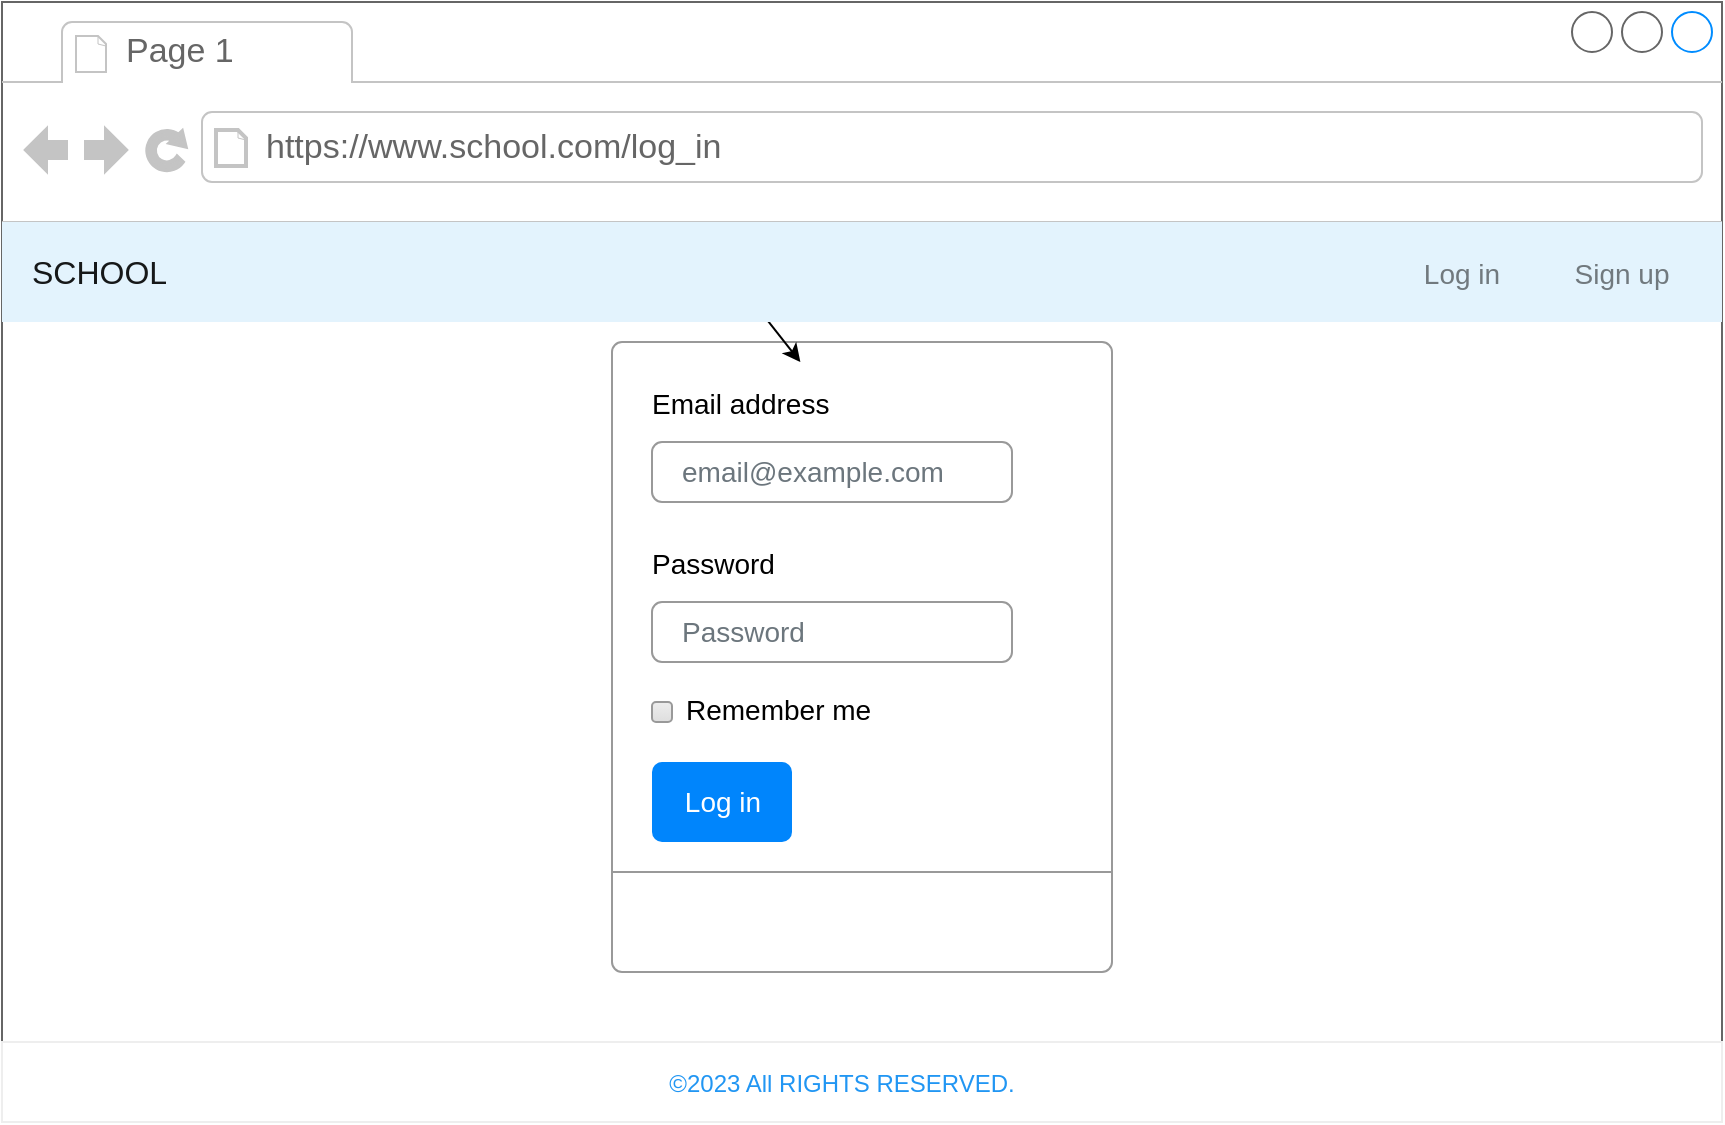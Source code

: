 <mxfile>
    <diagram id="7AzZAECzW8D1hBYRVSxc" name="Page-1">
        <mxGraphModel dx="2018" dy="533" grid="1" gridSize="10" guides="1" tooltips="1" connect="1" arrows="1" fold="1" page="1" pageScale="1" pageWidth="1400" pageHeight="850" math="0" shadow="0">
            <root>
                <mxCell id="0"/>
                <mxCell id="1" parent="0"/>
                <mxCell id="10" value="" style="strokeWidth=1;shadow=0;dashed=0;align=center;html=1;shape=mxgraph.mockup.containers.browserWindow;rSize=0;strokeColor=#666666;strokeColor2=#008cff;strokeColor3=#c4c4c4;mainText=,;recursiveResize=0;fillColor=none;" parent="1" vertex="1">
                    <mxGeometry x="90" y="30" width="860" height="560" as="geometry"/>
                </mxCell>
                <mxCell id="11" value="Page 1" style="strokeWidth=1;shadow=0;dashed=0;align=center;html=1;shape=mxgraph.mockup.containers.anchor;fontSize=17;fontColor=#666666;align=left;" parent="10" vertex="1">
                    <mxGeometry x="60" y="12" width="110" height="26" as="geometry"/>
                </mxCell>
                <mxCell id="12" value="https://www.school.com/log_in" style="strokeWidth=1;shadow=0;dashed=0;align=center;html=1;shape=mxgraph.mockup.containers.anchor;rSize=0;fontSize=17;fontColor=#666666;align=left;" parent="10" vertex="1">
                    <mxGeometry x="130" y="60" width="250" height="26" as="geometry"/>
                </mxCell>
                <mxCell id="13" value="" style="html=1;shadow=0;dashed=0;shape=mxgraph.bootstrap.rrect;rSize=5;fillColor=#ffffff;strokeColor=#999999;fontColor=#000000;" parent="10" vertex="1">
                    <mxGeometry x="305" y="170" width="250" height="315" as="geometry"/>
                </mxCell>
                <mxCell id="14" value="Email address" style="fillColor=none;strokeColor=none;align=left;spacing=20;fontSize=14;fontColor=#000000;" parent="13" vertex="1">
                    <mxGeometry width="220" height="40" relative="1" as="geometry">
                        <mxPoint y="10" as="offset"/>
                    </mxGeometry>
                </mxCell>
                <mxCell id="15" value="email@example.com" style="html=1;shadow=0;dashed=0;shape=mxgraph.bootstrap.rrect;rSize=5;fillColor=none;strokeColor=#999999;align=left;spacing=15;fontSize=14;fontColor=#6C767D;" parent="13" vertex="1">
                    <mxGeometry width="180" height="30" relative="1" as="geometry">
                        <mxPoint x="20" y="50" as="offset"/>
                    </mxGeometry>
                </mxCell>
                <mxCell id="16" value="Password" style="fillColor=none;strokeColor=none;align=left;spacing=20;fontSize=14;fontColor=#000000;" parent="13" vertex="1">
                    <mxGeometry width="220" height="40" relative="1" as="geometry">
                        <mxPoint y="90" as="offset"/>
                    </mxGeometry>
                </mxCell>
                <mxCell id="17" value="Password" style="html=1;shadow=0;dashed=0;shape=mxgraph.bootstrap.rrect;rSize=5;fillColor=none;strokeColor=#999999;align=left;spacing=15;fontSize=14;fontColor=#6C767D;" parent="13" vertex="1">
                    <mxGeometry width="180" height="30" relative="1" as="geometry">
                        <mxPoint x="20" y="130" as="offset"/>
                    </mxGeometry>
                </mxCell>
                <mxCell id="18" value="Remember me" style="html=1;shadow=0;dashed=0;shape=mxgraph.bootstrap.rrect;rSize=2;fillColor=#EDEDED;strokeColor=#999999;align=left;fontSize=14;fontColor=#000000;labelPosition=right;verticalLabelPosition=middle;verticalAlign=middle;spacingLeft=5;spacingTop=-2;gradientColor=#DEDEDE;" parent="13" vertex="1">
                    <mxGeometry width="10" height="10" relative="1" as="geometry">
                        <mxPoint x="20" y="180" as="offset"/>
                    </mxGeometry>
                </mxCell>
                <mxCell id="19" value="Log in" style="html=1;shadow=0;dashed=0;shape=mxgraph.bootstrap.rrect;rSize=5;fillColor=#0085FC;strokeColor=none;align=center;fontSize=14;fontColor=#FFFFFF;" parent="13" vertex="1">
                    <mxGeometry width="70" height="40" relative="1" as="geometry">
                        <mxPoint x="20" y="210" as="offset"/>
                    </mxGeometry>
                </mxCell>
                <mxCell id="20" value="" style="shape=line;strokeColor=#999999;perimeter=none;resizeWidth=1;" parent="13" vertex="1">
                    <mxGeometry width="250.0" height="10" relative="1" as="geometry">
                        <mxPoint y="260" as="offset"/>
                    </mxGeometry>
                </mxCell>
                <mxCell id="40" value="" style="edgeStyle=none;html=1;fontColor=#000000;" parent="10" target="14" edge="1">
                    <mxGeometry relative="1" as="geometry">
                        <mxPoint x="375.5" y="150" as="sourcePoint"/>
                    </mxGeometry>
                </mxCell>
                <mxCell id="41" value="" style="shape=rect;fillColor=#ffffff;strokeColor=#eeeeee;shadow=0;fontColor=#000000;" parent="10" vertex="1">
                    <mxGeometry y="520" width="860" height="40" as="geometry"/>
                </mxCell>
                <mxCell id="42" value="©2023 All RIGHTS RESERVED." style="shape=rect;strokeColor=none;fillColor=none;fontSize=12;fontColor=#2196F3;dashed=0;" parent="41" vertex="1">
                    <mxGeometry x="200" width="440" height="40" as="geometry"/>
                </mxCell>
                <mxCell id="qkq8S2Pq8u05q4RkxzpX-44" value="SCHOOL" style="html=1;shadow=0;dashed=0;fillColor=#E3F3FD;strokeColor=none;fontSize=16;fontColor=#161819;align=left;spacing=15;" parent="10" vertex="1">
                    <mxGeometry y="110" width="860" height="50" as="geometry"/>
                </mxCell>
                <mxCell id="qkq8S2Pq8u05q4RkxzpX-47" value="Log in" style="fillColor=none;strokeColor=none;fontSize=14;fontColor=#71797E;align=center;spacingRight=0;" parent="qkq8S2Pq8u05q4RkxzpX-44" vertex="1">
                    <mxGeometry width="80" height="40" relative="1" as="geometry">
                        <mxPoint x="690" y="5" as="offset"/>
                    </mxGeometry>
                </mxCell>
                <mxCell id="qkq8S2Pq8u05q4RkxzpX-48" value="Sign up" style="fillColor=none;strokeColor=none;fontSize=14;fontColor=#71797E;align=center;" parent="qkq8S2Pq8u05q4RkxzpX-44" vertex="1">
                    <mxGeometry width="80" height="40" relative="1" as="geometry">
                        <mxPoint x="770" y="5" as="offset"/>
                    </mxGeometry>
                </mxCell>
            </root>
        </mxGraphModel>
    </diagram>
    <diagram name="Page-2" id="pZwO2lGKBb--hamTvHst">
        <mxGraphModel dx="2018" dy="533" grid="1" gridSize="10" guides="1" tooltips="1" connect="1" arrows="1" fold="1" page="1" pageScale="1" pageWidth="1400" pageHeight="850" math="0" shadow="0">
            <root>
                <mxCell id="yFd6c9DAfcVlwL2fRfHP-0"/>
                <mxCell id="yFd6c9DAfcVlwL2fRfHP-1" parent="yFd6c9DAfcVlwL2fRfHP-0"/>
                <mxCell id="yFd6c9DAfcVlwL2fRfHP-2" value="" style="strokeWidth=1;shadow=0;dashed=0;align=center;html=1;shape=mxgraph.mockup.containers.browserWindow;rSize=0;strokeColor=#666666;strokeColor2=#008cff;strokeColor3=#c4c4c4;mainText=,;recursiveResize=0;fillColor=none;" parent="yFd6c9DAfcVlwL2fRfHP-1" vertex="1">
                    <mxGeometry x="100" y="40" width="860" height="560" as="geometry"/>
                </mxCell>
                <mxCell id="yFd6c9DAfcVlwL2fRfHP-3" value="Page 2" style="strokeWidth=1;shadow=0;dashed=0;align=center;html=1;shape=mxgraph.mockup.containers.anchor;fontSize=17;fontColor=#666666;align=left;" parent="yFd6c9DAfcVlwL2fRfHP-2" vertex="1">
                    <mxGeometry x="60" y="12" width="110" height="26" as="geometry"/>
                </mxCell>
                <mxCell id="yFd6c9DAfcVlwL2fRfHP-4" value="https://www.school.com/sign_up" style="strokeWidth=1;shadow=0;dashed=0;align=center;html=1;shape=mxgraph.mockup.containers.anchor;rSize=0;fontSize=17;fontColor=#666666;align=left;" parent="yFd6c9DAfcVlwL2fRfHP-2" vertex="1">
                    <mxGeometry x="130" y="60" width="250" height="26" as="geometry"/>
                </mxCell>
                <mxCell id="yFd6c9DAfcVlwL2fRfHP-5" value="" style="html=1;shadow=0;dashed=0;shape=mxgraph.bootstrap.rrect;rSize=5;fillColor=#ffffff;strokeColor=#999999;fontColor=#000000;" parent="yFd6c9DAfcVlwL2fRfHP-2" vertex="1">
                    <mxGeometry x="270" y="170" width="295" height="315" as="geometry"/>
                </mxCell>
                <mxCell id="yFd6c9DAfcVlwL2fRfHP-6" value="Email address" style="fillColor=none;strokeColor=none;align=left;spacing=20;fontSize=14;fontColor=#000000;" parent="yFd6c9DAfcVlwL2fRfHP-5" vertex="1">
                    <mxGeometry width="220" height="40" relative="1" as="geometry">
                        <mxPoint x="15" y="60" as="offset"/>
                    </mxGeometry>
                </mxCell>
                <mxCell id="yFd6c9DAfcVlwL2fRfHP-7" value="email@example.com" style="html=1;shadow=0;dashed=0;shape=mxgraph.bootstrap.rrect;rSize=5;fillColor=none;strokeColor=#999999;align=left;spacing=15;fontSize=14;fontColor=#6C767D;" parent="yFd6c9DAfcVlwL2fRfHP-5" vertex="1">
                    <mxGeometry width="180" height="30" relative="1" as="geometry">
                        <mxPoint x="15" y="90" as="offset"/>
                    </mxGeometry>
                </mxCell>
                <mxCell id="yFd6c9DAfcVlwL2fRfHP-8" value="Password" style="fillColor=none;strokeColor=none;align=left;spacing=20;fontSize=14;fontColor=#000000;" parent="yFd6c9DAfcVlwL2fRfHP-5" vertex="1">
                    <mxGeometry width="220" height="40" relative="1" as="geometry">
                        <mxPoint x="15" y="120" as="offset"/>
                    </mxGeometry>
                </mxCell>
                <mxCell id="yFd6c9DAfcVlwL2fRfHP-9" value="Password" style="html=1;shadow=0;dashed=0;shape=mxgraph.bootstrap.rrect;rSize=5;fillColor=none;strokeColor=#999999;align=left;spacing=15;fontSize=14;fontColor=#6C767D;" parent="yFd6c9DAfcVlwL2fRfHP-5" vertex="1">
                    <mxGeometry width="180" height="30" relative="1" as="geometry">
                        <mxPoint x="15" y="150" as="offset"/>
                    </mxGeometry>
                </mxCell>
                <mxCell id="yFd6c9DAfcVlwL2fRfHP-11" value="Sign up" style="html=1;shadow=0;dashed=0;shape=mxgraph.bootstrap.rrect;rSize=5;fillColor=#0085FC;strokeColor=none;align=center;fontSize=14;fontColor=#FFFFFF;" parent="yFd6c9DAfcVlwL2fRfHP-5" vertex="1">
                    <mxGeometry width="70" height="40" relative="1" as="geometry">
                        <mxPoint x="20" y="270" as="offset"/>
                    </mxGeometry>
                </mxCell>
                <mxCell id="yFd6c9DAfcVlwL2fRfHP-12" value="" style="shape=line;strokeColor=#999999;perimeter=none;resizeWidth=1;" parent="yFd6c9DAfcVlwL2fRfHP-5" vertex="1">
                    <mxGeometry width="295" height="10" relative="1" as="geometry">
                        <mxPoint y="260" as="offset"/>
                    </mxGeometry>
                </mxCell>
                <mxCell id="_czpLEjWcuvUmDt-_YvT-24" value="Name" style="html=1;shadow=0;dashed=0;shape=mxgraph.bootstrap.rrect;rSize=5;fillColor=none;strokeColor=#999999;align=left;spacing=15;fontSize=14;fontColor=#6C767D;" parent="yFd6c9DAfcVlwL2fRfHP-5" vertex="1">
                    <mxGeometry width="180" height="30" relative="1" as="geometry">
                        <mxPoint x="15" y="30" as="offset"/>
                    </mxGeometry>
                </mxCell>
                <mxCell id="_czpLEjWcuvUmDt-_YvT-25" value="Name" style="fillColor=none;strokeColor=none;align=left;spacing=20;fontSize=14;fontColor=#000000;" parent="yFd6c9DAfcVlwL2fRfHP-5" vertex="1">
                    <mxGeometry width="220" height="40" relative="1" as="geometry">
                        <mxPoint x="15" as="offset"/>
                    </mxGeometry>
                </mxCell>
                <mxCell id="_czpLEjWcuvUmDt-_YvT-26" value="Confirm password" style="html=1;shadow=0;dashed=0;shape=mxgraph.bootstrap.rrect;rSize=5;fillColor=none;strokeColor=#999999;align=left;spacing=15;fontSize=14;fontColor=#6C767D;" parent="yFd6c9DAfcVlwL2fRfHP-5" vertex="1">
                    <mxGeometry width="180" height="30" relative="1" as="geometry">
                        <mxPoint x="15" y="220" as="offset"/>
                    </mxGeometry>
                </mxCell>
                <mxCell id="_czpLEjWcuvUmDt-_YvT-27" value="Confirm password(at leat 6 characters)" style="fillColor=none;strokeColor=none;align=left;spacing=20;fontSize=14;fontColor=#000000;" parent="yFd6c9DAfcVlwL2fRfHP-5" vertex="1">
                    <mxGeometry width="220" height="40" relative="1" as="geometry">
                        <mxPoint x="15" y="190" as="offset"/>
                    </mxGeometry>
                </mxCell>
                <mxCell id="yFd6c9DAfcVlwL2fRfHP-18" value="" style="shape=rect;fillColor=#ffffff;strokeColor=#eeeeee;shadow=0;fontColor=#000000;" parent="yFd6c9DAfcVlwL2fRfHP-2" vertex="1">
                    <mxGeometry y="520" width="860" height="40" as="geometry"/>
                </mxCell>
                <mxCell id="yFd6c9DAfcVlwL2fRfHP-19" value="©2023 All RIGHTS RESERVED." style="shape=rect;strokeColor=none;fillColor=none;fontSize=12;fontColor=#2196F3;dashed=0;" parent="yFd6c9DAfcVlwL2fRfHP-18" vertex="1">
                    <mxGeometry x="200" width="440" height="40" as="geometry"/>
                </mxCell>
                <mxCell id="VGvUvP85_h_aw-foMXLa-0" value="SCHOOL" style="html=1;shadow=0;dashed=0;fillColor=#E3F3FD;strokeColor=none;fontSize=16;fontColor=#161819;align=left;spacing=15;" parent="yFd6c9DAfcVlwL2fRfHP-2" vertex="1">
                    <mxGeometry y="110" width="860" height="50" as="geometry"/>
                </mxCell>
                <mxCell id="VGvUvP85_h_aw-foMXLa-3" value="log in" style="fillColor=none;strokeColor=none;fontSize=14;fontColor=#71797E;align=center;spacingRight=0;" parent="VGvUvP85_h_aw-foMXLa-0" vertex="1">
                    <mxGeometry width="80" height="40" relative="1" as="geometry">
                        <mxPoint x="700" y="5" as="offset"/>
                    </mxGeometry>
                </mxCell>
                <mxCell id="VGvUvP85_h_aw-foMXLa-4" value="Sign up" style="fillColor=none;strokeColor=none;fontSize=14;fontColor=#71797E;align=center;" parent="VGvUvP85_h_aw-foMXLa-0" vertex="1">
                    <mxGeometry width="80" height="40" relative="1" as="geometry">
                        <mxPoint x="770" y="5" as="offset"/>
                    </mxGeometry>
                </mxCell>
            </root>
        </mxGraphModel>
    </diagram>
    <diagram id="_Ri1wHJxJfgMW7Yr6lsV" name="Page-3">
        <mxGraphModel dx="2018" dy="533" grid="1" gridSize="10" guides="1" tooltips="1" connect="1" arrows="1" fold="1" page="1" pageScale="1" pageWidth="1400" pageHeight="850" math="0" shadow="0">
            <root>
                <mxCell id="0"/>
                <mxCell id="1" parent="0"/>
                <mxCell id="8npeHZI0SNj-iZNYnup--1" value="" style="strokeWidth=1;shadow=0;dashed=0;align=center;html=1;shape=mxgraph.mockup.containers.browserWindow;rSize=0;strokeColor=#666666;strokeColor2=#008cff;strokeColor3=#c4c4c4;mainText=,;recursiveResize=0;fillColor=none;" parent="1" vertex="1">
                    <mxGeometry x="80" y="50" width="860" height="560" as="geometry"/>
                </mxCell>
                <mxCell id="8npeHZI0SNj-iZNYnup--2" value="Page 3" style="strokeWidth=1;shadow=0;dashed=0;align=center;html=1;shape=mxgraph.mockup.containers.anchor;fontSize=17;fontColor=#666666;align=left;" parent="8npeHZI0SNj-iZNYnup--1" vertex="1">
                    <mxGeometry x="60" y="12" width="110" height="26" as="geometry"/>
                </mxCell>
                <mxCell id="8npeHZI0SNj-iZNYnup--3" value="https://www.school.com/teacher" style="strokeWidth=1;shadow=0;dashed=0;align=center;html=1;shape=mxgraph.mockup.containers.anchor;rSize=0;fontSize=17;fontColor=#666666;align=left;" parent="8npeHZI0SNj-iZNYnup--1" vertex="1">
                    <mxGeometry x="130" y="60" width="250" height="26" as="geometry"/>
                </mxCell>
                <mxCell id="8npeHZI0SNj-iZNYnup--16" value="" style="edgeStyle=none;html=1;fontColor=#000000;" parent="8npeHZI0SNj-iZNYnup--1" edge="1">
                    <mxGeometry relative="1" as="geometry">
                        <mxPoint x="375.5" y="150" as="sourcePoint"/>
                        <mxPoint x="399.2" y="180" as="targetPoint"/>
                    </mxGeometry>
                </mxCell>
                <mxCell id="8npeHZI0SNj-iZNYnup--17" value="" style="shape=rect;fillColor=#ffffff;strokeColor=#eeeeee;shadow=0;fontColor=#000000;" parent="8npeHZI0SNj-iZNYnup--1" vertex="1">
                    <mxGeometry y="520" width="860" height="40" as="geometry"/>
                </mxCell>
                <mxCell id="8npeHZI0SNj-iZNYnup--18" value="©2023 All RIGHTS RESERVED." style="shape=rect;strokeColor=none;fillColor=none;fontSize=12;fontColor=#2196F3;dashed=0;" parent="8npeHZI0SNj-iZNYnup--17" vertex="1">
                    <mxGeometry x="200" width="440" height="40" as="geometry"/>
                </mxCell>
                <mxCell id="ftrGzgjPCpib0Zc9oe2V-16" value="SCHOOL" style="html=1;shadow=0;dashed=0;fillColor=#E3F3FD;strokeColor=none;fontSize=16;fontColor=#161819;align=left;spacing=15;" parent="8npeHZI0SNj-iZNYnup--1" vertex="1">
                    <mxGeometry y="110" width="860" height="50" as="geometry"/>
                </mxCell>
                <mxCell id="ftrGzgjPCpib0Zc9oe2V-18" value="Matter" style="fillColor=none;strokeColor=none;fontSize=14;fontColor=#71797E;align=center;" parent="ftrGzgjPCpib0Zc9oe2V-16" vertex="1">
                    <mxGeometry width="70" height="40" relative="1" as="geometry">
                        <mxPoint x="650" y="5" as="offset"/>
                    </mxGeometry>
                </mxCell>
                <mxCell id="ftrGzgjPCpib0Zc9oe2V-19" value="Course" style="fillColor=none;strokeColor=none;fontSize=14;fontColor=#71797E;align=center;spacingRight=0;" parent="ftrGzgjPCpib0Zc9oe2V-16" vertex="1">
                    <mxGeometry width="80" height="40" relative="1" as="geometry">
                        <mxPoint x="710" y="5" as="offset"/>
                    </mxGeometry>
                </mxCell>
                <mxCell id="ftrGzgjPCpib0Zc9oe2V-20" value="Log out" style="fillColor=none;strokeColor=none;fontSize=14;fontColor=#71797E;align=center;" parent="ftrGzgjPCpib0Zc9oe2V-16" vertex="1">
                    <mxGeometry width="80" height="40" relative="1" as="geometry">
                        <mxPoint x="780" y="5" as="offset"/>
                    </mxGeometry>
                </mxCell>
                <mxCell id="D2Sg-lqE2cxdYQPnEm7N-29" value="Note" style="fillColor=none;strokeColor=none;fontSize=14;fontColor=#71797E;align=center;" parent="ftrGzgjPCpib0Zc9oe2V-16" vertex="1">
                    <mxGeometry width="70" height="40" relative="1" as="geometry">
                        <mxPoint x="590" y="5" as="offset"/>
                    </mxGeometry>
                </mxCell>
                <mxCell id="D2Sg-lqE2cxdYQPnEm7N-30" value="Student" style="fillColor=none;strokeColor=none;fontSize=14;fontColor=#71797E;align=center;" parent="ftrGzgjPCpib0Zc9oe2V-16" vertex="1">
                    <mxGeometry width="70" height="40" relative="1" as="geometry">
                        <mxPoint x="530" y="5" as="offset"/>
                    </mxGeometry>
                </mxCell>
                <mxCell id="D2Sg-lqE2cxdYQPnEm7N-31" value="Teacher" style="fillColor=none;strokeColor=none;fontSize=14;fontColor=#71797E;align=center;" parent="ftrGzgjPCpib0Zc9oe2V-16" vertex="1">
                    <mxGeometry width="70" height="40" relative="1" as="geometry">
                        <mxPoint x="470" y="5" as="offset"/>
                    </mxGeometry>
                </mxCell>
                <mxCell id="Muzjw-WMmd2BNQ0IMJTe-1" value="Matter" style="html=1;shadow=0;dashed=0;shape=mxgraph.bootstrap.rrect;rSize=5;strokeColor=#0085FC;strokeWidth=1;fillColor=none;fontColor=#0085FC;whiteSpace=wrap;align=center;verticalAlign=middle;spacingLeft=0;fontStyle=0;fontSize=16;spacing=5;" parent="8npeHZI0SNj-iZNYnup--1" vertex="1">
                    <mxGeometry x="450" y="450" width="80" height="40" as="geometry"/>
                </mxCell>
                <mxCell id="Muzjw-WMmd2BNQ0IMJTe-2" value="Back" style="html=1;shadow=0;dashed=0;shape=mxgraph.bootstrap.rrect;rSize=5;strokeColor=#343A40;strokeWidth=1;fillColor=none;fontColor=#343A40;whiteSpace=wrap;align=center;verticalAlign=middle;spacingLeft=0;fontStyle=0;fontSize=16;spacing=5;" parent="8npeHZI0SNj-iZNYnup--1" vertex="1">
                    <mxGeometry x="320" y="450" width="60" height="40" as="geometry"/>
                </mxCell>
                <mxCell id="da3HDN7bqM2CRB4W7BPO-2" style="edgeStyle=none;html=1;fontColor=#000000;" parent="8npeHZI0SNj-iZNYnup--1" target="8npeHZI0SNj-iZNYnup--1" edge="1">
                    <mxGeometry relative="1" as="geometry">
                        <mxPoint x="430" y="210" as="sourcePoint"/>
                    </mxGeometry>
                </mxCell>
                <mxCell id="DTqmWdtjMTM6j_wWHpG5-1" value="" style="shape=table;startSize=0;container=1;collapsible=0;childLayout=tableLayout;strokeColor=#000000;fontSize=17;fontColor=#000000;fillColor=none;" parent="8npeHZI0SNj-iZNYnup--1" vertex="1">
                    <mxGeometry x="255" y="230" width="350" height="120" as="geometry"/>
                </mxCell>
                <mxCell id="DTqmWdtjMTM6j_wWHpG5-2" value="" style="shape=tableRow;horizontal=0;startSize=0;swimlaneHead=0;swimlaneBody=0;top=0;left=0;bottom=0;right=0;collapsible=0;dropTarget=0;fillColor=none;points=[[0,0.5],[1,0.5]];portConstraint=eastwest;strokeColor=#000000;fontSize=17;fontColor=#000000;" parent="DTqmWdtjMTM6j_wWHpG5-1" vertex="1">
                    <mxGeometry width="350" height="40" as="geometry"/>
                </mxCell>
                <mxCell id="DTqmWdtjMTM6j_wWHpG5-3" value="Name:" style="shape=partialRectangle;html=1;whiteSpace=wrap;connectable=0;overflow=hidden;fillColor=none;top=0;left=0;bottom=0;right=0;pointerEvents=1;strokeColor=#000000;fontSize=17;fontColor=#000000;" parent="DTqmWdtjMTM6j_wWHpG5-2" vertex="1">
                    <mxGeometry width="175" height="40" as="geometry">
                        <mxRectangle width="175" height="40" as="alternateBounds"/>
                    </mxGeometry>
                </mxCell>
                <mxCell id="DTqmWdtjMTM6j_wWHpG5-4" value="Teacher1" style="shape=partialRectangle;html=1;whiteSpace=wrap;connectable=0;overflow=hidden;fillColor=none;top=0;left=0;bottom=0;right=0;pointerEvents=1;strokeColor=#000000;fontSize=17;fontColor=#000000;" parent="DTqmWdtjMTM6j_wWHpG5-2" vertex="1">
                    <mxGeometry x="175" width="175" height="40" as="geometry">
                        <mxRectangle width="175" height="40" as="alternateBounds"/>
                    </mxGeometry>
                </mxCell>
                <mxCell id="DTqmWdtjMTM6j_wWHpG5-5" value="" style="shape=tableRow;horizontal=0;startSize=0;swimlaneHead=0;swimlaneBody=0;top=0;left=0;bottom=0;right=0;collapsible=0;dropTarget=0;fillColor=none;points=[[0,0.5],[1,0.5]];portConstraint=eastwest;strokeColor=#000000;fontSize=17;fontColor=#000000;" parent="DTqmWdtjMTM6j_wWHpG5-1" vertex="1">
                    <mxGeometry y="40" width="350" height="40" as="geometry"/>
                </mxCell>
                <mxCell id="DTqmWdtjMTM6j_wWHpG5-6" value="Email:" style="shape=partialRectangle;html=1;whiteSpace=wrap;connectable=0;overflow=hidden;fillColor=none;top=0;left=0;bottom=0;right=0;pointerEvents=1;strokeColor=#000000;fontSize=17;fontColor=#000000;" parent="DTqmWdtjMTM6j_wWHpG5-5" vertex="1">
                    <mxGeometry width="175" height="40" as="geometry">
                        <mxRectangle width="175" height="40" as="alternateBounds"/>
                    </mxGeometry>
                </mxCell>
                <mxCell id="DTqmWdtjMTM6j_wWHpG5-7" value="teacher1@gmail.com" style="shape=partialRectangle;html=1;whiteSpace=wrap;connectable=0;overflow=hidden;fillColor=none;top=0;left=0;bottom=0;right=0;pointerEvents=1;strokeColor=#000000;fontSize=17;fontColor=#000000;" parent="DTqmWdtjMTM6j_wWHpG5-5" vertex="1">
                    <mxGeometry x="175" width="175" height="40" as="geometry">
                        <mxRectangle width="175" height="40" as="alternateBounds"/>
                    </mxGeometry>
                </mxCell>
                <mxCell id="DTqmWdtjMTM6j_wWHpG5-8" value="" style="shape=tableRow;horizontal=0;startSize=0;swimlaneHead=0;swimlaneBody=0;top=0;left=0;bottom=0;right=0;collapsible=0;dropTarget=0;fillColor=none;points=[[0,0.5],[1,0.5]];portConstraint=eastwest;strokeColor=#000000;fontSize=17;fontColor=#000000;" parent="DTqmWdtjMTM6j_wWHpG5-1" vertex="1">
                    <mxGeometry y="80" width="350" height="40" as="geometry"/>
                </mxCell>
                <mxCell id="DTqmWdtjMTM6j_wWHpG5-9" value="Matter:" style="shape=partialRectangle;html=1;whiteSpace=wrap;connectable=0;overflow=hidden;fillColor=none;top=0;left=0;bottom=0;right=0;pointerEvents=1;strokeColor=#000000;fontSize=17;fontColor=#000000;" parent="DTqmWdtjMTM6j_wWHpG5-8" vertex="1">
                    <mxGeometry width="175" height="40" as="geometry">
                        <mxRectangle width="175" height="40" as="alternateBounds"/>
                    </mxGeometry>
                </mxCell>
                <mxCell id="DTqmWdtjMTM6j_wWHpG5-10" value="Biology" style="shape=partialRectangle;html=1;whiteSpace=wrap;connectable=0;overflow=hidden;fillColor=none;top=0;left=0;bottom=0;right=0;pointerEvents=1;strokeColor=#000000;fontSize=17;fontColor=#000000;" parent="DTqmWdtjMTM6j_wWHpG5-8" vertex="1">
                    <mxGeometry x="175" width="175" height="40" as="geometry">
                        <mxRectangle width="175" height="40" as="alternateBounds"/>
                    </mxGeometry>
                </mxCell>
            </root>
        </mxGraphModel>
    </diagram>
    <diagram id="Q-fayFMPz2QXIZmfmuC-" name="Page-4">
        <mxGraphModel dx="2018" dy="533" grid="1" gridSize="10" guides="1" tooltips="1" connect="1" arrows="1" fold="1" page="1" pageScale="1" pageWidth="1400" pageHeight="850" math="0" shadow="0">
            <root>
                <mxCell id="0"/>
                <mxCell id="1" parent="0"/>
                <mxCell id="FncIrt0e53f858_s0pyD-1" value="" style="strokeWidth=1;shadow=0;dashed=0;align=center;html=1;shape=mxgraph.mockup.containers.browserWindow;rSize=0;strokeColor=#666666;strokeColor2=#008cff;strokeColor3=#c4c4c4;mainText=,;recursiveResize=0;fillColor=none;" parent="1" vertex="1">
                    <mxGeometry x="80" y="30" width="860" height="560" as="geometry"/>
                </mxCell>
                <mxCell id="FncIrt0e53f858_s0pyD-2" value="Page 4" style="strokeWidth=1;shadow=0;dashed=0;align=center;html=1;shape=mxgraph.mockup.containers.anchor;fontSize=17;fontColor=#666666;align=left;" parent="FncIrt0e53f858_s0pyD-1" vertex="1">
                    <mxGeometry x="60" y="12" width="110" height="26" as="geometry"/>
                </mxCell>
                <mxCell id="FncIrt0e53f858_s0pyD-3" value="https://www.school.com/student" style="strokeWidth=1;shadow=0;dashed=0;align=center;html=1;shape=mxgraph.mockup.containers.anchor;rSize=0;fontSize=17;fontColor=#666666;align=left;" parent="FncIrt0e53f858_s0pyD-1" vertex="1">
                    <mxGeometry x="130" y="60" width="250" height="26" as="geometry"/>
                </mxCell>
                <mxCell id="FncIrt0e53f858_s0pyD-4" value="" style="edgeStyle=none;html=1;fontColor=#000000;" parent="FncIrt0e53f858_s0pyD-1" edge="1">
                    <mxGeometry relative="1" as="geometry">
                        <mxPoint x="375.5" y="150" as="sourcePoint"/>
                        <mxPoint x="399.2" y="180" as="targetPoint"/>
                    </mxGeometry>
                </mxCell>
                <mxCell id="FncIrt0e53f858_s0pyD-5" value="" style="shape=rect;fillColor=#ffffff;strokeColor=#eeeeee;shadow=0;fontColor=#000000;" parent="FncIrt0e53f858_s0pyD-1" vertex="1">
                    <mxGeometry y="520" width="860" height="40" as="geometry"/>
                </mxCell>
                <mxCell id="FncIrt0e53f858_s0pyD-6" value="©2023 All RIGHTS RESERVED." style="shape=rect;strokeColor=none;fillColor=none;fontSize=12;fontColor=#2196F3;dashed=0;" parent="FncIrt0e53f858_s0pyD-5" vertex="1">
                    <mxGeometry x="200" width="440" height="40" as="geometry"/>
                </mxCell>
                <mxCell id="FncIrt0e53f858_s0pyD-7" value="SCHOOL" style="html=1;shadow=0;dashed=0;fillColor=#E3F3FD;strokeColor=none;fontSize=16;fontColor=#161819;align=left;spacing=15;" parent="FncIrt0e53f858_s0pyD-1" vertex="1">
                    <mxGeometry y="110" width="860" height="50" as="geometry"/>
                </mxCell>
                <mxCell id="FncIrt0e53f858_s0pyD-8" value="Matter" style="fillColor=none;strokeColor=none;fontSize=14;fontColor=#71797E;align=center;" parent="FncIrt0e53f858_s0pyD-7" vertex="1">
                    <mxGeometry width="70" height="40" relative="1" as="geometry">
                        <mxPoint x="650" y="5" as="offset"/>
                    </mxGeometry>
                </mxCell>
                <mxCell id="FncIrt0e53f858_s0pyD-9" value="Course" style="fillColor=none;strokeColor=none;fontSize=14;fontColor=#71797E;align=center;spacingRight=0;" parent="FncIrt0e53f858_s0pyD-7" vertex="1">
                    <mxGeometry width="80" height="40" relative="1" as="geometry">
                        <mxPoint x="710" y="5" as="offset"/>
                    </mxGeometry>
                </mxCell>
                <mxCell id="FncIrt0e53f858_s0pyD-10" value="Log out" style="fillColor=none;strokeColor=none;fontSize=14;fontColor=#71797E;align=center;" parent="FncIrt0e53f858_s0pyD-7" vertex="1">
                    <mxGeometry width="80" height="40" relative="1" as="geometry">
                        <mxPoint x="780" y="5" as="offset"/>
                    </mxGeometry>
                </mxCell>
                <mxCell id="FncIrt0e53f858_s0pyD-11" value="Note" style="fillColor=none;strokeColor=none;fontSize=14;fontColor=#71797E;align=center;" parent="FncIrt0e53f858_s0pyD-7" vertex="1">
                    <mxGeometry width="70" height="40" relative="1" as="geometry">
                        <mxPoint x="590" y="5" as="offset"/>
                    </mxGeometry>
                </mxCell>
                <mxCell id="FncIrt0e53f858_s0pyD-12" value="Student" style="fillColor=none;strokeColor=none;fontSize=14;fontColor=#71797E;align=center;" parent="FncIrt0e53f858_s0pyD-7" vertex="1">
                    <mxGeometry width="70" height="40" relative="1" as="geometry">
                        <mxPoint x="530" y="5" as="offset"/>
                    </mxGeometry>
                </mxCell>
                <mxCell id="FncIrt0e53f858_s0pyD-13" value="Teacher" style="fillColor=none;strokeColor=none;fontSize=14;fontColor=#71797E;align=center;" parent="FncIrt0e53f858_s0pyD-7" vertex="1">
                    <mxGeometry width="70" height="40" relative="1" as="geometry">
                        <mxPoint x="470" y="5" as="offset"/>
                    </mxGeometry>
                </mxCell>
                <mxCell id="FncIrt0e53f858_s0pyD-14" value="Note" style="html=1;shadow=0;dashed=0;shape=mxgraph.bootstrap.rrect;rSize=5;strokeColor=#0085FC;strokeWidth=1;fillColor=none;fontColor=#0085FC;whiteSpace=wrap;align=center;verticalAlign=middle;spacingLeft=0;fontStyle=0;fontSize=16;spacing=5;" parent="FncIrt0e53f858_s0pyD-1" vertex="1">
                    <mxGeometry x="450" y="450" width="80" height="40" as="geometry"/>
                </mxCell>
                <mxCell id="FncIrt0e53f858_s0pyD-15" value="Back" style="html=1;shadow=0;dashed=0;shape=mxgraph.bootstrap.rrect;rSize=5;strokeColor=#343A40;strokeWidth=1;fillColor=none;fontColor=#343A40;whiteSpace=wrap;align=center;verticalAlign=middle;spacingLeft=0;fontStyle=0;fontSize=16;spacing=5;" parent="FncIrt0e53f858_s0pyD-1" vertex="1">
                    <mxGeometry x="320" y="450" width="60" height="40" as="geometry"/>
                </mxCell>
                <mxCell id="FncIrt0e53f858_s0pyD-16" style="edgeStyle=none;html=1;fontColor=#000000;" parent="FncIrt0e53f858_s0pyD-1" target="FncIrt0e53f858_s0pyD-1" edge="1">
                    <mxGeometry relative="1" as="geometry">
                        <mxPoint x="430" y="210" as="sourcePoint"/>
                    </mxGeometry>
                </mxCell>
                <mxCell id="UNnnVcpH-kdlbMaq_6gF-1" value="" style="shape=table;startSize=0;container=1;collapsible=0;childLayout=tableLayout;strokeColor=#000000;fontSize=17;fontColor=#000000;fillColor=none;" parent="FncIrt0e53f858_s0pyD-1" vertex="1">
                    <mxGeometry x="255" y="220" width="350" height="120" as="geometry"/>
                </mxCell>
                <mxCell id="UNnnVcpH-kdlbMaq_6gF-2" value="" style="shape=tableRow;horizontal=0;startSize=0;swimlaneHead=0;swimlaneBody=0;top=0;left=0;bottom=0;right=0;collapsible=0;dropTarget=0;fillColor=none;points=[[0,0.5],[1,0.5]];portConstraint=eastwest;strokeColor=#000000;fontSize=17;fontColor=#000000;" parent="UNnnVcpH-kdlbMaq_6gF-1" vertex="1">
                    <mxGeometry width="350" height="40" as="geometry"/>
                </mxCell>
                <mxCell id="UNnnVcpH-kdlbMaq_6gF-3" value="Name:" style="shape=partialRectangle;html=1;whiteSpace=wrap;connectable=0;overflow=hidden;fillColor=none;top=0;left=0;bottom=0;right=0;pointerEvents=1;strokeColor=#000000;fontSize=17;fontColor=#000000;" parent="UNnnVcpH-kdlbMaq_6gF-2" vertex="1">
                    <mxGeometry width="175" height="40" as="geometry">
                        <mxRectangle width="175" height="40" as="alternateBounds"/>
                    </mxGeometry>
                </mxCell>
                <mxCell id="UNnnVcpH-kdlbMaq_6gF-4" value="Student1" style="shape=partialRectangle;html=1;whiteSpace=wrap;connectable=0;overflow=hidden;fillColor=none;top=0;left=0;bottom=0;right=0;pointerEvents=1;strokeColor=#000000;fontSize=17;fontColor=#000000;" parent="UNnnVcpH-kdlbMaq_6gF-2" vertex="1">
                    <mxGeometry x="175" width="175" height="40" as="geometry">
                        <mxRectangle width="175" height="40" as="alternateBounds"/>
                    </mxGeometry>
                </mxCell>
                <mxCell id="UNnnVcpH-kdlbMaq_6gF-5" value="" style="shape=tableRow;horizontal=0;startSize=0;swimlaneHead=0;swimlaneBody=0;top=0;left=0;bottom=0;right=0;collapsible=0;dropTarget=0;fillColor=none;points=[[0,0.5],[1,0.5]];portConstraint=eastwest;strokeColor=#000000;fontSize=17;fontColor=#000000;" parent="UNnnVcpH-kdlbMaq_6gF-1" vertex="1">
                    <mxGeometry y="40" width="350" height="40" as="geometry"/>
                </mxCell>
                <mxCell id="UNnnVcpH-kdlbMaq_6gF-6" value="Email:" style="shape=partialRectangle;html=1;whiteSpace=wrap;connectable=0;overflow=hidden;fillColor=none;top=0;left=0;bottom=0;right=0;pointerEvents=1;strokeColor=#000000;fontSize=17;fontColor=#000000;" parent="UNnnVcpH-kdlbMaq_6gF-5" vertex="1">
                    <mxGeometry width="175" height="40" as="geometry">
                        <mxRectangle width="175" height="40" as="alternateBounds"/>
                    </mxGeometry>
                </mxCell>
                <mxCell id="UNnnVcpH-kdlbMaq_6gF-7" value="student1@gmail.com" style="shape=partialRectangle;html=1;whiteSpace=wrap;connectable=0;overflow=hidden;fillColor=none;top=0;left=0;bottom=0;right=0;pointerEvents=1;strokeColor=#000000;fontSize=17;fontColor=#000000;" parent="UNnnVcpH-kdlbMaq_6gF-5" vertex="1">
                    <mxGeometry x="175" width="175" height="40" as="geometry">
                        <mxRectangle width="175" height="40" as="alternateBounds"/>
                    </mxGeometry>
                </mxCell>
                <mxCell id="UNnnVcpH-kdlbMaq_6gF-8" value="" style="shape=tableRow;horizontal=0;startSize=0;swimlaneHead=0;swimlaneBody=0;top=0;left=0;bottom=0;right=0;collapsible=0;dropTarget=0;fillColor=none;points=[[0,0.5],[1,0.5]];portConstraint=eastwest;strokeColor=#000000;fontSize=17;fontColor=#000000;" parent="UNnnVcpH-kdlbMaq_6gF-1" vertex="1">
                    <mxGeometry y="80" width="350" height="40" as="geometry"/>
                </mxCell>
                <mxCell id="UNnnVcpH-kdlbMaq_6gF-9" value="Grade:" style="shape=partialRectangle;html=1;whiteSpace=wrap;connectable=0;overflow=hidden;fillColor=none;top=0;left=0;bottom=0;right=0;pointerEvents=1;strokeColor=#000000;fontSize=17;fontColor=#000000;" parent="UNnnVcpH-kdlbMaq_6gF-8" vertex="1">
                    <mxGeometry width="175" height="40" as="geometry">
                        <mxRectangle width="175" height="40" as="alternateBounds"/>
                    </mxGeometry>
                </mxCell>
                <mxCell id="UNnnVcpH-kdlbMaq_6gF-10" value="Licence 2" style="shape=partialRectangle;html=1;whiteSpace=wrap;connectable=0;overflow=hidden;fillColor=none;top=0;left=0;bottom=0;right=0;pointerEvents=1;strokeColor=#000000;fontSize=17;fontColor=#000000;" parent="UNnnVcpH-kdlbMaq_6gF-8" vertex="1">
                    <mxGeometry x="175" width="175" height="40" as="geometry">
                        <mxRectangle width="175" height="40" as="alternateBounds"/>
                    </mxGeometry>
                </mxCell>
            </root>
        </mxGraphModel>
    </diagram>
    <diagram id="yU-fcMZJwKM8g60r-3lO" name="Page-5">
        <mxGraphModel dx="2018" dy="533" grid="1" gridSize="10" guides="1" tooltips="1" connect="1" arrows="1" fold="1" page="1" pageScale="1" pageWidth="1400" pageHeight="850" math="0" shadow="0">
            <root>
                <mxCell id="0"/>
                <mxCell id="1" parent="0"/>
                <mxCell id="pvfWSW97ppc3t-2kRV5N-1" value="" style="strokeWidth=1;shadow=0;dashed=0;align=center;html=1;shape=mxgraph.mockup.containers.browserWindow;rSize=0;strokeColor=#666666;strokeColor2=#008cff;strokeColor3=#c4c4c4;mainText=,;recursiveResize=0;fillColor=none;" parent="1" vertex="1">
                    <mxGeometry x="120" y="50" width="860" height="560" as="geometry"/>
                </mxCell>
                <mxCell id="pvfWSW97ppc3t-2kRV5N-2" value="Page 5" style="strokeWidth=1;shadow=0;dashed=0;align=center;html=1;shape=mxgraph.mockup.containers.anchor;fontSize=17;fontColor=#666666;align=left;" parent="pvfWSW97ppc3t-2kRV5N-1" vertex="1">
                    <mxGeometry x="60" y="12" width="110" height="26" as="geometry"/>
                </mxCell>
                <mxCell id="pvfWSW97ppc3t-2kRV5N-3" value="https://www.school.com/note" style="strokeWidth=1;shadow=0;dashed=0;align=center;html=1;shape=mxgraph.mockup.containers.anchor;rSize=0;fontSize=17;fontColor=#666666;align=left;" parent="pvfWSW97ppc3t-2kRV5N-1" vertex="1">
                    <mxGeometry x="130" y="60" width="250" height="26" as="geometry"/>
                </mxCell>
                <mxCell id="pvfWSW97ppc3t-2kRV5N-4" value="" style="edgeStyle=none;html=1;fontColor=#000000;" parent="pvfWSW97ppc3t-2kRV5N-1" edge="1">
                    <mxGeometry relative="1" as="geometry">
                        <mxPoint x="375.5" y="150" as="sourcePoint"/>
                        <mxPoint x="399.2" y="180" as="targetPoint"/>
                    </mxGeometry>
                </mxCell>
                <mxCell id="pvfWSW97ppc3t-2kRV5N-5" value="" style="shape=rect;fillColor=#ffffff;strokeColor=#eeeeee;shadow=0;fontColor=#000000;" parent="pvfWSW97ppc3t-2kRV5N-1" vertex="1">
                    <mxGeometry y="520" width="860" height="40" as="geometry"/>
                </mxCell>
                <mxCell id="pvfWSW97ppc3t-2kRV5N-6" value="©2023 All RIGHTS RESERVED." style="shape=rect;strokeColor=none;fillColor=none;fontSize=12;fontColor=#2196F3;dashed=0;" parent="pvfWSW97ppc3t-2kRV5N-5" vertex="1">
                    <mxGeometry x="200" width="440" height="40" as="geometry"/>
                </mxCell>
                <mxCell id="pvfWSW97ppc3t-2kRV5N-7" value="SCHOOL" style="html=1;shadow=0;dashed=0;fillColor=#E3F3FD;strokeColor=none;fontSize=16;fontColor=#161819;align=left;spacing=15;" parent="pvfWSW97ppc3t-2kRV5N-1" vertex="1">
                    <mxGeometry y="110" width="860" height="50" as="geometry"/>
                </mxCell>
                <mxCell id="pvfWSW97ppc3t-2kRV5N-8" value="Matter" style="fillColor=none;strokeColor=none;fontSize=14;fontColor=#71797E;align=center;" parent="pvfWSW97ppc3t-2kRV5N-7" vertex="1">
                    <mxGeometry width="70" height="40" relative="1" as="geometry">
                        <mxPoint x="650" y="5" as="offset"/>
                    </mxGeometry>
                </mxCell>
                <mxCell id="pvfWSW97ppc3t-2kRV5N-9" value="Course" style="fillColor=none;strokeColor=none;fontSize=14;fontColor=#71797E;align=center;spacingRight=0;" parent="pvfWSW97ppc3t-2kRV5N-7" vertex="1">
                    <mxGeometry width="80" height="40" relative="1" as="geometry">
                        <mxPoint x="710" y="5" as="offset"/>
                    </mxGeometry>
                </mxCell>
                <mxCell id="pvfWSW97ppc3t-2kRV5N-10" value="Log out" style="fillColor=none;strokeColor=none;fontSize=14;fontColor=#71797E;align=center;" parent="pvfWSW97ppc3t-2kRV5N-7" vertex="1">
                    <mxGeometry width="80" height="40" relative="1" as="geometry">
                        <mxPoint x="780" y="5" as="offset"/>
                    </mxGeometry>
                </mxCell>
                <mxCell id="pvfWSW97ppc3t-2kRV5N-11" value="Note" style="fillColor=none;strokeColor=none;fontSize=14;fontColor=#71797E;align=center;" parent="pvfWSW97ppc3t-2kRV5N-7" vertex="1">
                    <mxGeometry width="70" height="40" relative="1" as="geometry">
                        <mxPoint x="590" y="5" as="offset"/>
                    </mxGeometry>
                </mxCell>
                <mxCell id="pvfWSW97ppc3t-2kRV5N-12" value="Student" style="fillColor=none;strokeColor=none;fontSize=14;fontColor=#71797E;align=center;" parent="pvfWSW97ppc3t-2kRV5N-7" vertex="1">
                    <mxGeometry width="70" height="40" relative="1" as="geometry">
                        <mxPoint x="530" y="5" as="offset"/>
                    </mxGeometry>
                </mxCell>
                <mxCell id="pvfWSW97ppc3t-2kRV5N-13" value="Teacher" style="fillColor=none;strokeColor=none;fontSize=14;fontColor=#71797E;align=center;" parent="pvfWSW97ppc3t-2kRV5N-7" vertex="1">
                    <mxGeometry width="70" height="40" relative="1" as="geometry">
                        <mxPoint x="470" y="5" as="offset"/>
                    </mxGeometry>
                </mxCell>
                <mxCell id="pvfWSW97ppc3t-2kRV5N-15" value="Back" style="html=1;shadow=0;dashed=0;shape=mxgraph.bootstrap.rrect;rSize=5;strokeColor=#343A40;strokeWidth=1;fillColor=none;fontColor=#343A40;whiteSpace=wrap;align=center;verticalAlign=middle;spacingLeft=0;fontStyle=0;fontSize=16;spacing=5;" parent="pvfWSW97ppc3t-2kRV5N-1" vertex="1">
                    <mxGeometry x="400" y="450" width="60" height="40" as="geometry"/>
                </mxCell>
                <mxCell id="pvfWSW97ppc3t-2kRV5N-16" style="edgeStyle=none;html=1;fontColor=#000000;" parent="pvfWSW97ppc3t-2kRV5N-1" target="pvfWSW97ppc3t-2kRV5N-1" edge="1">
                    <mxGeometry relative="1" as="geometry">
                        <mxPoint x="430" y="210" as="sourcePoint"/>
                    </mxGeometry>
                </mxCell>
                <mxCell id="fsbRC4Bgtk1z57Q8ZkWw-88" value="" style="edgeStyle=none;html=1;fontSize=18;fontColor=#000000;" parent="1" target="pvfWSW97ppc3t-2kRV5N-7" edge="1">
                    <mxGeometry relative="1" as="geometry">
                        <mxPoint x="502.857" y="260" as="sourcePoint"/>
                    </mxGeometry>
                </mxCell>
                <mxCell id="fsbRC4Bgtk1z57Q8ZkWw-89" value="" style="edgeStyle=none;html=1;fontSize=18;fontColor=#000000;" parent="1" target="pvfWSW97ppc3t-2kRV5N-7" edge="1">
                    <mxGeometry relative="1" as="geometry">
                        <mxPoint x="502.857" y="260" as="sourcePoint"/>
                    </mxGeometry>
                </mxCell>
                <mxCell id="khYijl9LiH90JSS84gJk-1" value="" style="shape=table;startSize=0;container=1;collapsible=0;childLayout=tableLayout;strokeColor=#000000;fontSize=13;fontColor=#000000;fillColor=none;" parent="1" vertex="1">
                    <mxGeometry x="260" y="240" width="570" height="200" as="geometry"/>
                </mxCell>
                <mxCell id="khYijl9LiH90JSS84gJk-2" value="" style="shape=tableRow;horizontal=0;startSize=0;swimlaneHead=0;swimlaneBody=0;top=0;left=0;bottom=0;right=0;collapsible=0;dropTarget=0;fillColor=none;points=[[0,0.5],[1,0.5]];portConstraint=eastwest;strokeColor=#000000;fontSize=18;fontColor=#000000;" parent="khYijl9LiH90JSS84gJk-1" vertex="1">
                    <mxGeometry width="570" height="40" as="geometry"/>
                </mxCell>
                <mxCell id="khYijl9LiH90JSS84gJk-3" value="Matter" style="shape=partialRectangle;html=1;whiteSpace=wrap;connectable=0;overflow=hidden;fillColor=none;top=0;left=0;bottom=0;right=0;pointerEvents=1;strokeColor=#000000;fontSize=18;fontColor=#000000;" parent="khYijl9LiH90JSS84gJk-2" vertex="1">
                    <mxGeometry width="82" height="40" as="geometry">
                        <mxRectangle width="82" height="40" as="alternateBounds"/>
                    </mxGeometry>
                </mxCell>
                <mxCell id="khYijl9LiH90JSS84gJk-4" value="Test" style="shape=partialRectangle;html=1;whiteSpace=wrap;connectable=0;overflow=hidden;fillColor=none;top=0;left=0;bottom=0;right=0;pointerEvents=1;strokeColor=#000000;fontSize=18;fontColor=#000000;" parent="khYijl9LiH90JSS84gJk-2" vertex="1">
                    <mxGeometry x="82" width="81" height="40" as="geometry">
                        <mxRectangle width="81" height="40" as="alternateBounds"/>
                    </mxGeometry>
                </mxCell>
                <mxCell id="khYijl9LiH90JSS84gJk-5" value="Coeff" style="shape=partialRectangle;html=1;whiteSpace=wrap;connectable=0;overflow=hidden;fillColor=none;top=0;left=0;bottom=0;right=0;pointerEvents=1;strokeColor=#000000;fontSize=18;fontColor=#000000;" parent="khYijl9LiH90JSS84gJk-2" vertex="1">
                    <mxGeometry x="163" width="82" height="40" as="geometry">
                        <mxRectangle width="82" height="40" as="alternateBounds"/>
                    </mxGeometry>
                </mxCell>
                <mxCell id="khYijl9LiH90JSS84gJk-6" value="Exam" style="shape=partialRectangle;html=1;whiteSpace=wrap;connectable=0;overflow=hidden;fillColor=none;top=0;left=0;bottom=0;right=0;pointerEvents=1;strokeColor=#000000;fontSize=18;fontColor=#000000;" parent="khYijl9LiH90JSS84gJk-2" vertex="1">
                    <mxGeometry x="245" width="80" height="40" as="geometry">
                        <mxRectangle width="80" height="40" as="alternateBounds"/>
                    </mxGeometry>
                </mxCell>
                <mxCell id="khYijl9LiH90JSS84gJk-7" value="Coeff" style="shape=partialRectangle;html=1;whiteSpace=wrap;connectable=0;overflow=hidden;fillColor=none;top=0;left=0;bottom=0;right=0;pointerEvents=1;strokeColor=#000000;fontSize=18;fontColor=#000000;" parent="khYijl9LiH90JSS84gJk-2" vertex="1">
                    <mxGeometry x="325" width="82" height="40" as="geometry">
                        <mxRectangle width="82" height="40" as="alternateBounds"/>
                    </mxGeometry>
                </mxCell>
                <mxCell id="khYijl9LiH90JSS84gJk-8" value="Total" style="shape=partialRectangle;html=1;whiteSpace=wrap;connectable=0;overflow=hidden;fillColor=none;top=0;left=0;bottom=0;right=0;pointerEvents=1;strokeColor=#000000;fontSize=18;fontColor=#000000;" parent="khYijl9LiH90JSS84gJk-2" vertex="1">
                    <mxGeometry x="407" width="81" height="40" as="geometry">
                        <mxRectangle width="81" height="40" as="alternateBounds"/>
                    </mxGeometry>
                </mxCell>
                <mxCell id="khYijl9LiH90JSS84gJk-9" value="Result" style="shape=partialRectangle;html=1;whiteSpace=wrap;connectable=0;overflow=hidden;fillColor=none;top=0;left=0;bottom=0;right=0;pointerEvents=1;strokeColor=#000000;fontSize=18;fontColor=#000000;" parent="khYijl9LiH90JSS84gJk-2" vertex="1">
                    <mxGeometry x="488" width="82" height="40" as="geometry">
                        <mxRectangle width="82" height="40" as="alternateBounds"/>
                    </mxGeometry>
                </mxCell>
                <mxCell id="khYijl9LiH90JSS84gJk-10" value="" style="shape=tableRow;horizontal=0;startSize=0;swimlaneHead=0;swimlaneBody=0;top=0;left=0;bottom=0;right=0;collapsible=0;dropTarget=0;fillColor=none;points=[[0,0.5],[1,0.5]];portConstraint=eastwest;strokeColor=#000000;fontSize=18;fontColor=#000000;" parent="khYijl9LiH90JSS84gJk-1" vertex="1">
                    <mxGeometry y="40" width="570" height="40" as="geometry"/>
                </mxCell>
                <mxCell id="khYijl9LiH90JSS84gJk-11" value="Math" style="shape=partialRectangle;html=1;whiteSpace=wrap;connectable=0;overflow=hidden;fillColor=none;top=0;left=0;bottom=0;right=0;pointerEvents=1;strokeColor=#000000;fontSize=18;fontColor=#000000;" parent="khYijl9LiH90JSS84gJk-10" vertex="1">
                    <mxGeometry width="82" height="40" as="geometry">
                        <mxRectangle width="82" height="40" as="alternateBounds"/>
                    </mxGeometry>
                </mxCell>
                <mxCell id="khYijl9LiH90JSS84gJk-12" value="10.00" style="shape=partialRectangle;html=1;whiteSpace=wrap;connectable=0;overflow=hidden;fillColor=none;top=0;left=0;bottom=0;right=0;pointerEvents=1;strokeColor=#000000;fontSize=18;fontColor=#000000;" parent="khYijl9LiH90JSS84gJk-10" vertex="1">
                    <mxGeometry x="82" width="81" height="40" as="geometry">
                        <mxRectangle width="81" height="40" as="alternateBounds"/>
                    </mxGeometry>
                </mxCell>
                <mxCell id="khYijl9LiH90JSS84gJk-13" value="1" style="shape=partialRectangle;html=1;whiteSpace=wrap;connectable=0;overflow=hidden;fillColor=none;top=0;left=0;bottom=0;right=0;pointerEvents=1;strokeColor=#000000;fontSize=18;fontColor=#000000;" parent="khYijl9LiH90JSS84gJk-10" vertex="1">
                    <mxGeometry x="163" width="82" height="40" as="geometry">
                        <mxRectangle width="82" height="40" as="alternateBounds"/>
                    </mxGeometry>
                </mxCell>
                <mxCell id="khYijl9LiH90JSS84gJk-14" value="12.50" style="shape=partialRectangle;html=1;whiteSpace=wrap;connectable=0;overflow=hidden;fillColor=none;top=0;left=0;bottom=0;right=0;pointerEvents=1;strokeColor=#000000;fontSize=18;fontColor=#000000;" parent="khYijl9LiH90JSS84gJk-10" vertex="1">
                    <mxGeometry x="245" width="80" height="40" as="geometry">
                        <mxRectangle width="80" height="40" as="alternateBounds"/>
                    </mxGeometry>
                </mxCell>
                <mxCell id="khYijl9LiH90JSS84gJk-15" value="2" style="shape=partialRectangle;html=1;whiteSpace=wrap;connectable=0;overflow=hidden;fillColor=none;top=0;left=0;bottom=0;right=0;pointerEvents=1;strokeColor=#000000;fontSize=18;fontColor=#000000;" parent="khYijl9LiH90JSS84gJk-10" vertex="1">
                    <mxGeometry x="325" width="82" height="40" as="geometry">
                        <mxRectangle width="82" height="40" as="alternateBounds"/>
                    </mxGeometry>
                </mxCell>
                <mxCell id="khYijl9LiH90JSS84gJk-16" value="11.67" style="shape=partialRectangle;html=1;whiteSpace=wrap;connectable=0;overflow=hidden;fillColor=none;top=0;left=0;bottom=0;right=0;pointerEvents=1;strokeColor=#000000;fontSize=18;fontColor=#000000;" parent="khYijl9LiH90JSS84gJk-10" vertex="1">
                    <mxGeometry x="407" width="81" height="40" as="geometry">
                        <mxRectangle width="81" height="40" as="alternateBounds"/>
                    </mxGeometry>
                </mxCell>
                <mxCell id="khYijl9LiH90JSS84gJk-17" value="Success" style="shape=partialRectangle;html=1;whiteSpace=wrap;connectable=0;overflow=hidden;fillColor=none;top=0;left=0;bottom=0;right=0;pointerEvents=1;strokeColor=#000000;fontSize=18;fontColor=#000000;" parent="khYijl9LiH90JSS84gJk-10" vertex="1">
                    <mxGeometry x="488" width="82" height="40" as="geometry">
                        <mxRectangle width="82" height="40" as="alternateBounds"/>
                    </mxGeometry>
                </mxCell>
                <mxCell id="khYijl9LiH90JSS84gJk-18" value="" style="shape=tableRow;horizontal=0;startSize=0;swimlaneHead=0;swimlaneBody=0;top=0;left=0;bottom=0;right=0;collapsible=0;dropTarget=0;fillColor=none;points=[[0,0.5],[1,0.5]];portConstraint=eastwest;strokeColor=#000000;fontSize=18;fontColor=#000000;" parent="khYijl9LiH90JSS84gJk-1" vertex="1">
                    <mxGeometry y="80" width="570" height="40" as="geometry"/>
                </mxCell>
                <mxCell id="khYijl9LiH90JSS84gJk-19" value="History" style="shape=partialRectangle;html=1;whiteSpace=wrap;connectable=0;overflow=hidden;fillColor=none;top=0;left=0;bottom=0;right=0;pointerEvents=1;strokeColor=#000000;fontSize=18;fontColor=#000000;" parent="khYijl9LiH90JSS84gJk-18" vertex="1">
                    <mxGeometry width="82" height="40" as="geometry">
                        <mxRectangle width="82" height="40" as="alternateBounds"/>
                    </mxGeometry>
                </mxCell>
                <mxCell id="khYijl9LiH90JSS84gJk-20" value="12.00" style="shape=partialRectangle;html=1;whiteSpace=wrap;connectable=0;overflow=hidden;fillColor=none;top=0;left=0;bottom=0;right=0;pointerEvents=1;strokeColor=#000000;fontSize=18;fontColor=#000000;" parent="khYijl9LiH90JSS84gJk-18" vertex="1">
                    <mxGeometry x="82" width="81" height="40" as="geometry">
                        <mxRectangle width="81" height="40" as="alternateBounds"/>
                    </mxGeometry>
                </mxCell>
                <mxCell id="khYijl9LiH90JSS84gJk-21" value="1" style="shape=partialRectangle;html=1;whiteSpace=wrap;connectable=0;overflow=hidden;fillColor=none;top=0;left=0;bottom=0;right=0;pointerEvents=1;strokeColor=#000000;fontSize=18;fontColor=#000000;" parent="khYijl9LiH90JSS84gJk-18" vertex="1">
                    <mxGeometry x="163" width="82" height="40" as="geometry">
                        <mxRectangle width="82" height="40" as="alternateBounds"/>
                    </mxGeometry>
                </mxCell>
                <mxCell id="khYijl9LiH90JSS84gJk-22" value="08.00" style="shape=partialRectangle;html=1;whiteSpace=wrap;connectable=0;overflow=hidden;fillColor=none;top=0;left=0;bottom=0;right=0;pointerEvents=1;strokeColor=#000000;fontSize=18;fontColor=#000000;" parent="khYijl9LiH90JSS84gJk-18" vertex="1">
                    <mxGeometry x="245" width="80" height="40" as="geometry">
                        <mxRectangle width="80" height="40" as="alternateBounds"/>
                    </mxGeometry>
                </mxCell>
                <mxCell id="khYijl9LiH90JSS84gJk-23" value="2" style="shape=partialRectangle;html=1;whiteSpace=wrap;connectable=0;overflow=hidden;fillColor=none;top=0;left=0;bottom=0;right=0;pointerEvents=1;strokeColor=#000000;fontSize=18;fontColor=#000000;" parent="khYijl9LiH90JSS84gJk-18" vertex="1">
                    <mxGeometry x="325" width="82" height="40" as="geometry">
                        <mxRectangle width="82" height="40" as="alternateBounds"/>
                    </mxGeometry>
                </mxCell>
                <mxCell id="khYijl9LiH90JSS84gJk-24" value="09.33" style="shape=partialRectangle;html=1;whiteSpace=wrap;connectable=0;overflow=hidden;fillColor=none;top=0;left=0;bottom=0;right=0;pointerEvents=1;strokeColor=#000000;fontSize=18;fontColor=#000000;" parent="khYijl9LiH90JSS84gJk-18" vertex="1">
                    <mxGeometry x="407" width="81" height="40" as="geometry">
                        <mxRectangle width="81" height="40" as="alternateBounds"/>
                    </mxGeometry>
                </mxCell>
                <mxCell id="khYijl9LiH90JSS84gJk-25" value="Fail" style="shape=partialRectangle;html=1;whiteSpace=wrap;connectable=0;overflow=hidden;fillColor=none;top=0;left=0;bottom=0;right=0;pointerEvents=1;strokeColor=#000000;fontSize=18;fontColor=#000000;" parent="khYijl9LiH90JSS84gJk-18" vertex="1">
                    <mxGeometry x="488" width="82" height="40" as="geometry">
                        <mxRectangle width="82" height="40" as="alternateBounds"/>
                    </mxGeometry>
                </mxCell>
                <mxCell id="khYijl9LiH90JSS84gJk-26" value="" style="shape=tableRow;horizontal=0;startSize=0;swimlaneHead=0;swimlaneBody=0;top=0;left=0;bottom=0;right=0;collapsible=0;dropTarget=0;fillColor=none;points=[[0,0.5],[1,0.5]];portConstraint=eastwest;strokeColor=#000000;fontSize=18;fontColor=#000000;" parent="khYijl9LiH90JSS84gJk-1" vertex="1">
                    <mxGeometry y="120" width="570" height="40" as="geometry"/>
                </mxCell>
                <mxCell id="khYijl9LiH90JSS84gJk-27" value="Info" style="shape=partialRectangle;html=1;whiteSpace=wrap;connectable=0;overflow=hidden;fillColor=none;top=0;left=0;bottom=0;right=0;pointerEvents=1;strokeColor=#000000;fontSize=18;fontColor=#000000;" parent="khYijl9LiH90JSS84gJk-26" vertex="1">
                    <mxGeometry width="82" height="40" as="geometry">
                        <mxRectangle width="82" height="40" as="alternateBounds"/>
                    </mxGeometry>
                </mxCell>
                <mxCell id="khYijl9LiH90JSS84gJk-28" value="15.00" style="shape=partialRectangle;html=1;whiteSpace=wrap;connectable=0;overflow=hidden;fillColor=none;top=0;left=0;bottom=0;right=0;pointerEvents=1;strokeColor=#000000;fontSize=18;fontColor=#000000;" parent="khYijl9LiH90JSS84gJk-26" vertex="1">
                    <mxGeometry x="82" width="81" height="40" as="geometry">
                        <mxRectangle width="81" height="40" as="alternateBounds"/>
                    </mxGeometry>
                </mxCell>
                <mxCell id="khYijl9LiH90JSS84gJk-29" value="1" style="shape=partialRectangle;html=1;whiteSpace=wrap;connectable=0;overflow=hidden;fillColor=none;top=0;left=0;bottom=0;right=0;pointerEvents=1;strokeColor=#000000;fontSize=18;fontColor=#000000;" parent="khYijl9LiH90JSS84gJk-26" vertex="1">
                    <mxGeometry x="163" width="82" height="40" as="geometry">
                        <mxRectangle width="82" height="40" as="alternateBounds"/>
                    </mxGeometry>
                </mxCell>
                <mxCell id="khYijl9LiH90JSS84gJk-30" value="15.00" style="shape=partialRectangle;html=1;whiteSpace=wrap;connectable=0;overflow=hidden;fillColor=none;top=0;left=0;bottom=0;right=0;pointerEvents=1;strokeColor=#000000;fontSize=18;fontColor=#000000;" parent="khYijl9LiH90JSS84gJk-26" vertex="1">
                    <mxGeometry x="245" width="80" height="40" as="geometry">
                        <mxRectangle width="80" height="40" as="alternateBounds"/>
                    </mxGeometry>
                </mxCell>
                <mxCell id="khYijl9LiH90JSS84gJk-31" value="2" style="shape=partialRectangle;html=1;whiteSpace=wrap;connectable=0;overflow=hidden;fillColor=none;top=0;left=0;bottom=0;right=0;pointerEvents=1;strokeColor=#000000;fontSize=18;fontColor=#000000;" parent="khYijl9LiH90JSS84gJk-26" vertex="1">
                    <mxGeometry x="325" width="82" height="40" as="geometry">
                        <mxRectangle width="82" height="40" as="alternateBounds"/>
                    </mxGeometry>
                </mxCell>
                <mxCell id="khYijl9LiH90JSS84gJk-32" value="15.00" style="shape=partialRectangle;html=1;whiteSpace=wrap;connectable=0;overflow=hidden;fillColor=none;top=0;left=0;bottom=0;right=0;pointerEvents=1;strokeColor=#000000;fontSize=18;fontColor=#000000;" parent="khYijl9LiH90JSS84gJk-26" vertex="1">
                    <mxGeometry x="407" width="81" height="40" as="geometry">
                        <mxRectangle width="81" height="40" as="alternateBounds"/>
                    </mxGeometry>
                </mxCell>
                <mxCell id="khYijl9LiH90JSS84gJk-33" value="Success" style="shape=partialRectangle;html=1;whiteSpace=wrap;connectable=0;overflow=hidden;fillColor=none;top=0;left=0;bottom=0;right=0;pointerEvents=1;strokeColor=#000000;fontSize=18;fontColor=#000000;" parent="khYijl9LiH90JSS84gJk-26" vertex="1">
                    <mxGeometry x="488" width="82" height="40" as="geometry">
                        <mxRectangle width="82" height="40" as="alternateBounds"/>
                    </mxGeometry>
                </mxCell>
                <mxCell id="khYijl9LiH90JSS84gJk-34" value="" style="shape=tableRow;horizontal=0;startSize=0;swimlaneHead=0;swimlaneBody=0;top=0;left=0;bottom=0;right=0;collapsible=0;dropTarget=0;fillColor=none;points=[[0,0.5],[1,0.5]];portConstraint=eastwest;strokeColor=#000000;fontSize=18;fontColor=#000000;" parent="khYijl9LiH90JSS84gJk-1" vertex="1">
                    <mxGeometry y="160" width="570" height="40" as="geometry"/>
                </mxCell>
                <mxCell id="khYijl9LiH90JSS84gJk-35" value="Biology" style="shape=partialRectangle;html=1;whiteSpace=wrap;connectable=0;overflow=hidden;fillColor=none;top=0;left=0;bottom=0;right=0;pointerEvents=1;strokeColor=#000000;fontSize=18;fontColor=#000000;" parent="khYijl9LiH90JSS84gJk-34" vertex="1">
                    <mxGeometry width="82" height="40" as="geometry">
                        <mxRectangle width="82" height="40" as="alternateBounds"/>
                    </mxGeometry>
                </mxCell>
                <mxCell id="khYijl9LiH90JSS84gJk-36" value="13.00" style="shape=partialRectangle;html=1;whiteSpace=wrap;connectable=0;overflow=hidden;fillColor=none;top=0;left=0;bottom=0;right=0;pointerEvents=1;strokeColor=#000000;fontSize=18;fontColor=#000000;" parent="khYijl9LiH90JSS84gJk-34" vertex="1">
                    <mxGeometry x="82" width="81" height="40" as="geometry">
                        <mxRectangle width="81" height="40" as="alternateBounds"/>
                    </mxGeometry>
                </mxCell>
                <mxCell id="khYijl9LiH90JSS84gJk-37" value="1" style="shape=partialRectangle;html=1;whiteSpace=wrap;connectable=0;overflow=hidden;fillColor=none;top=0;left=0;bottom=0;right=0;pointerEvents=1;strokeColor=#000000;fontSize=18;fontColor=#000000;" parent="khYijl9LiH90JSS84gJk-34" vertex="1">
                    <mxGeometry x="163" width="82" height="40" as="geometry">
                        <mxRectangle width="82" height="40" as="alternateBounds"/>
                    </mxGeometry>
                </mxCell>
                <mxCell id="khYijl9LiH90JSS84gJk-38" value="14.00" style="shape=partialRectangle;html=1;whiteSpace=wrap;connectable=0;overflow=hidden;fillColor=none;top=0;left=0;bottom=0;right=0;pointerEvents=1;strokeColor=#000000;fontSize=18;fontColor=#000000;" parent="khYijl9LiH90JSS84gJk-34" vertex="1">
                    <mxGeometry x="245" width="80" height="40" as="geometry">
                        <mxRectangle width="80" height="40" as="alternateBounds"/>
                    </mxGeometry>
                </mxCell>
                <mxCell id="khYijl9LiH90JSS84gJk-39" value="2" style="shape=partialRectangle;html=1;whiteSpace=wrap;connectable=0;overflow=hidden;fillColor=none;top=0;left=0;bottom=0;right=0;pointerEvents=1;strokeColor=#000000;fontSize=18;fontColor=#000000;" parent="khYijl9LiH90JSS84gJk-34" vertex="1">
                    <mxGeometry x="325" width="82" height="40" as="geometry">
                        <mxRectangle width="82" height="40" as="alternateBounds"/>
                    </mxGeometry>
                </mxCell>
                <mxCell id="khYijl9LiH90JSS84gJk-40" value="13.67" style="shape=partialRectangle;html=1;whiteSpace=wrap;connectable=0;overflow=hidden;fillColor=none;top=0;left=0;bottom=0;right=0;pointerEvents=1;strokeColor=#000000;fontSize=18;fontColor=#000000;" parent="khYijl9LiH90JSS84gJk-34" vertex="1">
                    <mxGeometry x="407" width="81" height="40" as="geometry">
                        <mxRectangle width="81" height="40" as="alternateBounds"/>
                    </mxGeometry>
                </mxCell>
                <mxCell id="khYijl9LiH90JSS84gJk-41" value="Success" style="shape=partialRectangle;html=1;whiteSpace=wrap;connectable=0;overflow=hidden;fillColor=none;top=0;left=0;bottom=0;right=0;pointerEvents=1;strokeColor=#000000;fontSize=18;fontColor=#000000;" parent="khYijl9LiH90JSS84gJk-34" vertex="1">
                    <mxGeometry x="488" width="82" height="40" as="geometry">
                        <mxRectangle width="82" height="40" as="alternateBounds"/>
                    </mxGeometry>
                </mxCell>
            </root>
        </mxGraphModel>
    </diagram>
    <diagram id="9F16J2W7j7Mf8r0VsvNa" name="Page-6">
        <mxGraphModel dx="2018" dy="533" grid="1" gridSize="10" guides="1" tooltips="1" connect="1" arrows="1" fold="1" page="1" pageScale="1" pageWidth="1400" pageHeight="850" math="0" shadow="0">
            <root>
                <mxCell id="0"/>
                <mxCell id="1" parent="0"/>
                <mxCell id="L7s4YCsnPmJrf7d4w3ys-1" value="" style="strokeWidth=1;shadow=0;dashed=0;align=center;html=1;shape=mxgraph.mockup.containers.browserWindow;rSize=0;strokeColor=#666666;strokeColor2=#008cff;strokeColor3=#c4c4c4;mainText=,;recursiveResize=0;fillColor=none;" parent="1" vertex="1">
                    <mxGeometry x="100" y="20" width="860" height="560" as="geometry"/>
                </mxCell>
                <mxCell id="L7s4YCsnPmJrf7d4w3ys-2" value="Page 6" style="strokeWidth=1;shadow=0;dashed=0;align=center;html=1;shape=mxgraph.mockup.containers.anchor;fontSize=17;fontColor=#666666;align=left;" parent="L7s4YCsnPmJrf7d4w3ys-1" vertex="1">
                    <mxGeometry x="60" y="12" width="110" height="26" as="geometry"/>
                </mxCell>
                <mxCell id="L7s4YCsnPmJrf7d4w3ys-3" value="https://www.school.com/matter" style="strokeWidth=1;shadow=0;dashed=0;align=center;html=1;shape=mxgraph.mockup.containers.anchor;rSize=0;fontSize=17;fontColor=#666666;align=left;" parent="L7s4YCsnPmJrf7d4w3ys-1" vertex="1">
                    <mxGeometry x="130" y="60" width="250" height="26" as="geometry"/>
                </mxCell>
                <mxCell id="L7s4YCsnPmJrf7d4w3ys-4" value="" style="edgeStyle=none;html=1;fontColor=#000000;" parent="L7s4YCsnPmJrf7d4w3ys-1" edge="1">
                    <mxGeometry relative="1" as="geometry">
                        <mxPoint x="375.5" y="150" as="sourcePoint"/>
                        <mxPoint x="399.2" y="180" as="targetPoint"/>
                    </mxGeometry>
                </mxCell>
                <mxCell id="L7s4YCsnPmJrf7d4w3ys-5" value="" style="shape=rect;fillColor=#ffffff;strokeColor=#eeeeee;shadow=0;fontColor=#000000;" parent="L7s4YCsnPmJrf7d4w3ys-1" vertex="1">
                    <mxGeometry y="520" width="860" height="40" as="geometry"/>
                </mxCell>
                <mxCell id="L7s4YCsnPmJrf7d4w3ys-6" value="©2023 All RIGHTS RESERVED." style="shape=rect;strokeColor=none;fillColor=none;fontSize=12;fontColor=#2196F3;dashed=0;" parent="L7s4YCsnPmJrf7d4w3ys-5" vertex="1">
                    <mxGeometry x="200" width="440" height="40" as="geometry"/>
                </mxCell>
                <mxCell id="L7s4YCsnPmJrf7d4w3ys-7" value="SCHOOL" style="html=1;shadow=0;dashed=0;fillColor=#E3F3FD;strokeColor=none;fontSize=16;fontColor=#161819;align=left;spacing=15;" parent="L7s4YCsnPmJrf7d4w3ys-1" vertex="1">
                    <mxGeometry y="110" width="860" height="50" as="geometry"/>
                </mxCell>
                <mxCell id="L7s4YCsnPmJrf7d4w3ys-8" value="Matter" style="fillColor=none;strokeColor=none;fontSize=14;fontColor=#71797E;align=center;" parent="L7s4YCsnPmJrf7d4w3ys-7" vertex="1">
                    <mxGeometry width="70" height="40" relative="1" as="geometry">
                        <mxPoint x="650" y="5" as="offset"/>
                    </mxGeometry>
                </mxCell>
                <mxCell id="L7s4YCsnPmJrf7d4w3ys-9" value="Course" style="fillColor=none;strokeColor=none;fontSize=14;fontColor=#71797E;align=center;spacingRight=0;" parent="L7s4YCsnPmJrf7d4w3ys-7" vertex="1">
                    <mxGeometry width="80" height="40" relative="1" as="geometry">
                        <mxPoint x="710" y="5" as="offset"/>
                    </mxGeometry>
                </mxCell>
                <mxCell id="L7s4YCsnPmJrf7d4w3ys-10" value="Log out" style="fillColor=none;strokeColor=none;fontSize=14;fontColor=#71797E;align=center;" parent="L7s4YCsnPmJrf7d4w3ys-7" vertex="1">
                    <mxGeometry width="80" height="40" relative="1" as="geometry">
                        <mxPoint x="780" y="5" as="offset"/>
                    </mxGeometry>
                </mxCell>
                <mxCell id="L7s4YCsnPmJrf7d4w3ys-11" value="Note" style="fillColor=none;strokeColor=none;fontSize=14;fontColor=#71797E;align=center;" parent="L7s4YCsnPmJrf7d4w3ys-7" vertex="1">
                    <mxGeometry width="70" height="40" relative="1" as="geometry">
                        <mxPoint x="590" y="5" as="offset"/>
                    </mxGeometry>
                </mxCell>
                <mxCell id="L7s4YCsnPmJrf7d4w3ys-12" value="Student" style="fillColor=none;strokeColor=none;fontSize=14;fontColor=#71797E;align=center;" parent="L7s4YCsnPmJrf7d4w3ys-7" vertex="1">
                    <mxGeometry width="70" height="40" relative="1" as="geometry">
                        <mxPoint x="530" y="5" as="offset"/>
                    </mxGeometry>
                </mxCell>
                <mxCell id="L7s4YCsnPmJrf7d4w3ys-13" value="Teacher" style="fillColor=none;strokeColor=none;fontSize=14;fontColor=#71797E;align=center;" parent="L7s4YCsnPmJrf7d4w3ys-7" vertex="1">
                    <mxGeometry width="70" height="40" relative="1" as="geometry">
                        <mxPoint x="470" y="5" as="offset"/>
                    </mxGeometry>
                </mxCell>
                <mxCell id="L7s4YCsnPmJrf7d4w3ys-14" value="Back" style="html=1;shadow=0;dashed=0;shape=mxgraph.bootstrap.rrect;rSize=5;strokeColor=#343A40;strokeWidth=1;fillColor=none;fontColor=#343A40;whiteSpace=wrap;align=center;verticalAlign=middle;spacingLeft=0;fontStyle=0;fontSize=16;spacing=5;" parent="L7s4YCsnPmJrf7d4w3ys-1" vertex="1">
                    <mxGeometry x="400" y="450" width="60" height="40" as="geometry"/>
                </mxCell>
                <mxCell id="L7s4YCsnPmJrf7d4w3ys-15" style="edgeStyle=none;html=1;fontColor=#000000;" parent="L7s4YCsnPmJrf7d4w3ys-1" target="L7s4YCsnPmJrf7d4w3ys-1" edge="1">
                    <mxGeometry relative="1" as="geometry">
                        <mxPoint x="430" y="210" as="sourcePoint"/>
                    </mxGeometry>
                </mxCell>
                <mxCell id="DRv0f9mePT6dC-DXl6Vt-1" value="" style="shape=table;startSize=0;container=1;collapsible=0;childLayout=tableLayout;strokeColor=#000000;fontSize=18;fontColor=#000000;fillColor=none;" parent="1" vertex="1">
                    <mxGeometry x="305" y="240" width="430" height="200" as="geometry"/>
                </mxCell>
                <mxCell id="DRv0f9mePT6dC-DXl6Vt-2" value="" style="shape=tableRow;horizontal=0;startSize=0;swimlaneHead=0;swimlaneBody=0;top=0;left=0;bottom=0;right=0;collapsible=0;dropTarget=0;fillColor=none;points=[[0,0.5],[1,0.5]];portConstraint=eastwest;strokeColor=#000000;fontSize=18;fontColor=#000000;" parent="DRv0f9mePT6dC-DXl6Vt-1" vertex="1">
                    <mxGeometry width="430" height="40" as="geometry"/>
                </mxCell>
                <mxCell id="DRv0f9mePT6dC-DXl6Vt-3" value="Matter" style="shape=partialRectangle;html=1;whiteSpace=wrap;connectable=0;overflow=hidden;fillColor=none;top=0;left=0;bottom=0;right=0;pointerEvents=1;strokeColor=#000000;fontSize=18;fontColor=#000000;" parent="DRv0f9mePT6dC-DXl6Vt-2" vertex="1">
                    <mxGeometry width="143" height="40" as="geometry">
                        <mxRectangle width="143" height="40" as="alternateBounds"/>
                    </mxGeometry>
                </mxCell>
                <mxCell id="DRv0f9mePT6dC-DXl6Vt-4" value="Teacher" style="shape=partialRectangle;html=1;whiteSpace=wrap;connectable=0;overflow=hidden;fillColor=none;top=0;left=0;bottom=0;right=0;pointerEvents=1;strokeColor=#000000;fontSize=18;fontColor=#000000;" parent="DRv0f9mePT6dC-DXl6Vt-2" vertex="1">
                    <mxGeometry x="143" width="144" height="40" as="geometry">
                        <mxRectangle width="144" height="40" as="alternateBounds"/>
                    </mxGeometry>
                </mxCell>
                <mxCell id="DRv0f9mePT6dC-DXl6Vt-5" value="Lenght" style="shape=partialRectangle;html=1;whiteSpace=wrap;connectable=0;overflow=hidden;fillColor=none;top=0;left=0;bottom=0;right=0;pointerEvents=1;strokeColor=#000000;fontSize=18;fontColor=#000000;" parent="DRv0f9mePT6dC-DXl6Vt-2" vertex="1">
                    <mxGeometry x="287" width="143" height="40" as="geometry">
                        <mxRectangle width="143" height="40" as="alternateBounds"/>
                    </mxGeometry>
                </mxCell>
                <mxCell id="DRv0f9mePT6dC-DXl6Vt-6" value="" style="shape=tableRow;horizontal=0;startSize=0;swimlaneHead=0;swimlaneBody=0;top=0;left=0;bottom=0;right=0;collapsible=0;dropTarget=0;fillColor=none;points=[[0,0.5],[1,0.5]];portConstraint=eastwest;strokeColor=#000000;fontSize=18;fontColor=#000000;" parent="DRv0f9mePT6dC-DXl6Vt-1" vertex="1">
                    <mxGeometry y="40" width="430" height="40" as="geometry"/>
                </mxCell>
                <mxCell id="DRv0f9mePT6dC-DXl6Vt-7" value="Math" style="shape=partialRectangle;html=1;whiteSpace=wrap;connectable=0;overflow=hidden;fillColor=none;top=0;left=0;bottom=0;right=0;pointerEvents=1;strokeColor=#000000;fontSize=18;fontColor=#000000;" parent="DRv0f9mePT6dC-DXl6Vt-6" vertex="1">
                    <mxGeometry width="143" height="40" as="geometry">
                        <mxRectangle width="143" height="40" as="alternateBounds"/>
                    </mxGeometry>
                </mxCell>
                <mxCell id="DRv0f9mePT6dC-DXl6Vt-8" value="Teacher1" style="shape=partialRectangle;html=1;whiteSpace=wrap;connectable=0;overflow=hidden;fillColor=none;top=0;left=0;bottom=0;right=0;pointerEvents=1;strokeColor=#000000;fontSize=18;fontColor=#000000;" parent="DRv0f9mePT6dC-DXl6Vt-6" vertex="1">
                    <mxGeometry x="143" width="144" height="40" as="geometry">
                        <mxRectangle width="144" height="40" as="alternateBounds"/>
                    </mxGeometry>
                </mxCell>
                <mxCell id="DRv0f9mePT6dC-DXl6Vt-9" value="60 Hours" style="shape=partialRectangle;html=1;whiteSpace=wrap;connectable=0;overflow=hidden;fillColor=none;top=0;left=0;bottom=0;right=0;pointerEvents=1;strokeColor=#000000;fontSize=18;fontColor=#000000;" parent="DRv0f9mePT6dC-DXl6Vt-6" vertex="1">
                    <mxGeometry x="287" width="143" height="40" as="geometry">
                        <mxRectangle width="143" height="40" as="alternateBounds"/>
                    </mxGeometry>
                </mxCell>
                <mxCell id="DRv0f9mePT6dC-DXl6Vt-10" value="" style="shape=tableRow;horizontal=0;startSize=0;swimlaneHead=0;swimlaneBody=0;top=0;left=0;bottom=0;right=0;collapsible=0;dropTarget=0;fillColor=none;points=[[0,0.5],[1,0.5]];portConstraint=eastwest;strokeColor=#000000;fontSize=18;fontColor=#000000;" parent="DRv0f9mePT6dC-DXl6Vt-1" vertex="1">
                    <mxGeometry y="80" width="430" height="40" as="geometry"/>
                </mxCell>
                <mxCell id="DRv0f9mePT6dC-DXl6Vt-11" value="History" style="shape=partialRectangle;html=1;whiteSpace=wrap;connectable=0;overflow=hidden;fillColor=none;top=0;left=0;bottom=0;right=0;pointerEvents=1;strokeColor=#000000;fontSize=18;fontColor=#000000;" parent="DRv0f9mePT6dC-DXl6Vt-10" vertex="1">
                    <mxGeometry width="143" height="40" as="geometry">
                        <mxRectangle width="143" height="40" as="alternateBounds"/>
                    </mxGeometry>
                </mxCell>
                <mxCell id="DRv0f9mePT6dC-DXl6Vt-12" value="Teacher3" style="shape=partialRectangle;html=1;whiteSpace=wrap;connectable=0;overflow=hidden;fillColor=none;top=0;left=0;bottom=0;right=0;pointerEvents=1;strokeColor=#000000;fontSize=18;fontColor=#000000;" parent="DRv0f9mePT6dC-DXl6Vt-10" vertex="1">
                    <mxGeometry x="143" width="144" height="40" as="geometry">
                        <mxRectangle width="144" height="40" as="alternateBounds"/>
                    </mxGeometry>
                </mxCell>
                <mxCell id="DRv0f9mePT6dC-DXl6Vt-13" value="54 Hours" style="shape=partialRectangle;html=1;whiteSpace=wrap;connectable=0;overflow=hidden;fillColor=none;top=0;left=0;bottom=0;right=0;pointerEvents=1;strokeColor=#000000;fontSize=18;fontColor=#000000;" parent="DRv0f9mePT6dC-DXl6Vt-10" vertex="1">
                    <mxGeometry x="287" width="143" height="40" as="geometry">
                        <mxRectangle width="143" height="40" as="alternateBounds"/>
                    </mxGeometry>
                </mxCell>
                <mxCell id="DRv0f9mePT6dC-DXl6Vt-14" value="" style="shape=tableRow;horizontal=0;startSize=0;swimlaneHead=0;swimlaneBody=0;top=0;left=0;bottom=0;right=0;collapsible=0;dropTarget=0;fillColor=none;points=[[0,0.5],[1,0.5]];portConstraint=eastwest;strokeColor=#000000;fontSize=18;fontColor=#000000;" parent="DRv0f9mePT6dC-DXl6Vt-1" vertex="1">
                    <mxGeometry y="120" width="430" height="40" as="geometry"/>
                </mxCell>
                <mxCell id="DRv0f9mePT6dC-DXl6Vt-15" value="Info" style="shape=partialRectangle;html=1;whiteSpace=wrap;connectable=0;overflow=hidden;fillColor=none;top=0;left=0;bottom=0;right=0;pointerEvents=1;strokeColor=#000000;fontSize=18;fontColor=#000000;" parent="DRv0f9mePT6dC-DXl6Vt-14" vertex="1">
                    <mxGeometry width="143" height="40" as="geometry">
                        <mxRectangle width="143" height="40" as="alternateBounds"/>
                    </mxGeometry>
                </mxCell>
                <mxCell id="DRv0f9mePT6dC-DXl6Vt-16" value="Teacher2" style="shape=partialRectangle;html=1;whiteSpace=wrap;connectable=0;overflow=hidden;fillColor=none;top=0;left=0;bottom=0;right=0;pointerEvents=1;strokeColor=#000000;fontSize=18;fontColor=#000000;" parent="DRv0f9mePT6dC-DXl6Vt-14" vertex="1">
                    <mxGeometry x="143" width="144" height="40" as="geometry">
                        <mxRectangle width="144" height="40" as="alternateBounds"/>
                    </mxGeometry>
                </mxCell>
                <mxCell id="DRv0f9mePT6dC-DXl6Vt-17" value="48 Hours" style="shape=partialRectangle;html=1;whiteSpace=wrap;connectable=0;overflow=hidden;fillColor=none;top=0;left=0;bottom=0;right=0;pointerEvents=1;strokeColor=#000000;fontSize=18;fontColor=#000000;" parent="DRv0f9mePT6dC-DXl6Vt-14" vertex="1">
                    <mxGeometry x="287" width="143" height="40" as="geometry">
                        <mxRectangle width="143" height="40" as="alternateBounds"/>
                    </mxGeometry>
                </mxCell>
                <mxCell id="DRv0f9mePT6dC-DXl6Vt-18" value="" style="shape=tableRow;horizontal=0;startSize=0;swimlaneHead=0;swimlaneBody=0;top=0;left=0;bottom=0;right=0;collapsible=0;dropTarget=0;fillColor=none;points=[[0,0.5],[1,0.5]];portConstraint=eastwest;strokeColor=#000000;fontSize=18;fontColor=#000000;" parent="DRv0f9mePT6dC-DXl6Vt-1" vertex="1">
                    <mxGeometry y="160" width="430" height="40" as="geometry"/>
                </mxCell>
                <mxCell id="DRv0f9mePT6dC-DXl6Vt-19" value="Biology" style="shape=partialRectangle;html=1;whiteSpace=wrap;connectable=0;overflow=hidden;fillColor=none;top=0;left=0;bottom=0;right=0;pointerEvents=1;strokeColor=#000000;fontSize=18;fontColor=#000000;" parent="DRv0f9mePT6dC-DXl6Vt-18" vertex="1">
                    <mxGeometry width="143" height="40" as="geometry">
                        <mxRectangle width="143" height="40" as="alternateBounds"/>
                    </mxGeometry>
                </mxCell>
                <mxCell id="DRv0f9mePT6dC-DXl6Vt-20" value="Teacher4" style="shape=partialRectangle;html=1;whiteSpace=wrap;connectable=0;overflow=hidden;fillColor=none;top=0;left=0;bottom=0;right=0;pointerEvents=1;strokeColor=#000000;fontSize=18;fontColor=#000000;" parent="DRv0f9mePT6dC-DXl6Vt-18" vertex="1">
                    <mxGeometry x="143" width="144" height="40" as="geometry">
                        <mxRectangle width="144" height="40" as="alternateBounds"/>
                    </mxGeometry>
                </mxCell>
                <mxCell id="DRv0f9mePT6dC-DXl6Vt-21" value="68 Hours" style="shape=partialRectangle;html=1;whiteSpace=wrap;connectable=0;overflow=hidden;fillColor=none;top=0;left=0;bottom=0;right=0;pointerEvents=1;strokeColor=#000000;fontSize=18;fontColor=#000000;" parent="DRv0f9mePT6dC-DXl6Vt-18" vertex="1">
                    <mxGeometry x="287" width="143" height="40" as="geometry">
                        <mxRectangle width="143" height="40" as="alternateBounds"/>
                    </mxGeometry>
                </mxCell>
            </root>
        </mxGraphModel>
    </diagram>
    <diagram id="kbgAQ88ViiCVkdkDRW2p" name="Page-7">
        <mxGraphModel dx="2018" dy="533" grid="1" gridSize="10" guides="1" tooltips="1" connect="1" arrows="1" fold="1" page="1" pageScale="1" pageWidth="1400" pageHeight="850" math="0" shadow="0">
            <root>
                <mxCell id="0"/>
                <mxCell id="1" parent="0"/>
                <mxCell id="yX3u65bP8SMER0Yp-Gc1-1" value="" style="strokeWidth=1;shadow=0;dashed=0;align=center;html=1;shape=mxgraph.mockup.containers.browserWindow;rSize=0;strokeColor=#666666;strokeColor2=#008cff;strokeColor3=#c4c4c4;mainText=,;recursiveResize=0;fillColor=none;" parent="1" vertex="1">
                    <mxGeometry x="80" y="40" width="860" height="560" as="geometry"/>
                </mxCell>
                <mxCell id="yX3u65bP8SMER0Yp-Gc1-2" value="Page 7" style="strokeWidth=1;shadow=0;dashed=0;align=center;html=1;shape=mxgraph.mockup.containers.anchor;fontSize=17;fontColor=#666666;align=left;" parent="yX3u65bP8SMER0Yp-Gc1-1" vertex="1">
                    <mxGeometry x="60" y="12" width="110" height="26" as="geometry"/>
                </mxCell>
                <mxCell id="yX3u65bP8SMER0Yp-Gc1-3" value="https://www.school.com/course" style="strokeWidth=1;shadow=0;dashed=0;align=center;html=1;shape=mxgraph.mockup.containers.anchor;rSize=0;fontSize=17;fontColor=#666666;align=left;" parent="yX3u65bP8SMER0Yp-Gc1-1" vertex="1">
                    <mxGeometry x="130" y="60" width="250" height="26" as="geometry"/>
                </mxCell>
                <mxCell id="yX3u65bP8SMER0Yp-Gc1-4" value="" style="edgeStyle=none;html=1;fontColor=#000000;" parent="yX3u65bP8SMER0Yp-Gc1-1" edge="1">
                    <mxGeometry relative="1" as="geometry">
                        <mxPoint x="375.5" y="150" as="sourcePoint"/>
                        <mxPoint x="399.2" y="180" as="targetPoint"/>
                    </mxGeometry>
                </mxCell>
                <mxCell id="yX3u65bP8SMER0Yp-Gc1-5" value="" style="shape=rect;fillColor=#ffffff;strokeColor=#eeeeee;shadow=0;fontColor=#000000;" parent="yX3u65bP8SMER0Yp-Gc1-1" vertex="1">
                    <mxGeometry y="520" width="860" height="40" as="geometry"/>
                </mxCell>
                <mxCell id="yX3u65bP8SMER0Yp-Gc1-6" value="©2023 All RIGHTS RESERVED." style="shape=rect;strokeColor=none;fillColor=none;fontSize=12;fontColor=#2196F3;dashed=0;" parent="yX3u65bP8SMER0Yp-Gc1-5" vertex="1">
                    <mxGeometry x="200" width="440" height="40" as="geometry"/>
                </mxCell>
                <mxCell id="yX3u65bP8SMER0Yp-Gc1-7" value="SCHOOL" style="html=1;shadow=0;dashed=0;fillColor=#E3F3FD;strokeColor=none;fontSize=16;fontColor=#161819;align=left;spacing=15;" parent="yX3u65bP8SMER0Yp-Gc1-1" vertex="1">
                    <mxGeometry y="110" width="860" height="50" as="geometry"/>
                </mxCell>
                <mxCell id="yX3u65bP8SMER0Yp-Gc1-8" value="Matter" style="fillColor=none;strokeColor=none;fontSize=14;fontColor=#71797E;align=center;" parent="yX3u65bP8SMER0Yp-Gc1-7" vertex="1">
                    <mxGeometry width="70" height="40" relative="1" as="geometry">
                        <mxPoint x="650" y="5" as="offset"/>
                    </mxGeometry>
                </mxCell>
                <mxCell id="yX3u65bP8SMER0Yp-Gc1-9" value="Course" style="fillColor=none;strokeColor=none;fontSize=14;fontColor=#71797E;align=center;spacingRight=0;" parent="yX3u65bP8SMER0Yp-Gc1-7" vertex="1">
                    <mxGeometry width="80" height="40" relative="1" as="geometry">
                        <mxPoint x="710" y="5" as="offset"/>
                    </mxGeometry>
                </mxCell>
                <mxCell id="yX3u65bP8SMER0Yp-Gc1-10" value="Log out" style="fillColor=none;strokeColor=none;fontSize=14;fontColor=#71797E;align=center;" parent="yX3u65bP8SMER0Yp-Gc1-7" vertex="1">
                    <mxGeometry width="80" height="40" relative="1" as="geometry">
                        <mxPoint x="780" y="5" as="offset"/>
                    </mxGeometry>
                </mxCell>
                <mxCell id="yX3u65bP8SMER0Yp-Gc1-11" value="Note" style="fillColor=none;strokeColor=none;fontSize=14;fontColor=#71797E;align=center;" parent="yX3u65bP8SMER0Yp-Gc1-7" vertex="1">
                    <mxGeometry width="70" height="40" relative="1" as="geometry">
                        <mxPoint x="590" y="5" as="offset"/>
                    </mxGeometry>
                </mxCell>
                <mxCell id="yX3u65bP8SMER0Yp-Gc1-12" value="Student" style="fillColor=none;strokeColor=none;fontSize=14;fontColor=#71797E;align=center;" parent="yX3u65bP8SMER0Yp-Gc1-7" vertex="1">
                    <mxGeometry width="70" height="40" relative="1" as="geometry">
                        <mxPoint x="530" y="5" as="offset"/>
                    </mxGeometry>
                </mxCell>
                <mxCell id="yX3u65bP8SMER0Yp-Gc1-13" value="Teacher" style="fillColor=none;strokeColor=none;fontSize=14;fontColor=#71797E;align=center;" parent="yX3u65bP8SMER0Yp-Gc1-7" vertex="1">
                    <mxGeometry width="70" height="40" relative="1" as="geometry">
                        <mxPoint x="470" y="5" as="offset"/>
                    </mxGeometry>
                </mxCell>
                <mxCell id="yX3u65bP8SMER0Yp-Gc1-14" value="Back" style="html=1;shadow=0;dashed=0;shape=mxgraph.bootstrap.rrect;rSize=5;strokeColor=#343A40;strokeWidth=1;fillColor=none;fontColor=#343A40;whiteSpace=wrap;align=center;verticalAlign=middle;spacingLeft=0;fontStyle=0;fontSize=16;spacing=5;" parent="yX3u65bP8SMER0Yp-Gc1-1" vertex="1">
                    <mxGeometry x="400" y="450" width="60" height="40" as="geometry"/>
                </mxCell>
                <mxCell id="yX3u65bP8SMER0Yp-Gc1-15" style="edgeStyle=none;html=1;fontColor=#000000;" parent="yX3u65bP8SMER0Yp-Gc1-1" target="yX3u65bP8SMER0Yp-Gc1-1" edge="1">
                    <mxGeometry relative="1" as="geometry">
                        <mxPoint x="430" y="210" as="sourcePoint"/>
                    </mxGeometry>
                </mxCell>
            </root>
        </mxGraphModel>
    </diagram>
    <diagram id="MAVbS54ikGmt3hx6ehyX" name="Page-8">
        <mxGraphModel dx="2018" dy="533" grid="1" gridSize="10" guides="1" tooltips="1" connect="1" arrows="1" fold="1" page="1" pageScale="1" pageWidth="1000" pageHeight="700" math="0" shadow="0">
            <root>
                <mxCell id="0"/>
                <mxCell id="1" parent="0"/>
                <mxCell id="jTehtUNNYrOEp6K8cjcg-1" value="" style="strokeWidth=1;shadow=0;dashed=0;align=center;html=1;shape=mxgraph.mockup.containers.browserWindow;rSize=0;strokeColor=#666666;strokeColor2=#008cff;strokeColor3=#c4c4c4;mainText=,;recursiveResize=0;fillColor=none;" parent="1" vertex="1">
                    <mxGeometry x="70" y="40" width="860" height="560" as="geometry"/>
                </mxCell>
                <mxCell id="jTehtUNNYrOEp6K8cjcg-2" value="Page 8" style="strokeWidth=1;shadow=0;dashed=0;align=center;html=1;shape=mxgraph.mockup.containers.anchor;fontSize=17;fontColor=#666666;align=left;" parent="jTehtUNNYrOEp6K8cjcg-1" vertex="1">
                    <mxGeometry x="60" y="12" width="110" height="26" as="geometry"/>
                </mxCell>
                <mxCell id="jTehtUNNYrOEp6K8cjcg-3" value="https://www.school.com/admin/add_teacher" style="strokeWidth=1;shadow=0;dashed=0;align=center;html=1;shape=mxgraph.mockup.containers.anchor;rSize=0;fontSize=17;fontColor=#666666;align=left;" parent="jTehtUNNYrOEp6K8cjcg-1" vertex="1">
                    <mxGeometry x="130" y="60" width="250" height="26" as="geometry"/>
                </mxCell>
                <mxCell id="jTehtUNNYrOEp6K8cjcg-4" value="" style="edgeStyle=none;html=1;fontColor=#000000;" parent="jTehtUNNYrOEp6K8cjcg-1" edge="1">
                    <mxGeometry relative="1" as="geometry">
                        <mxPoint x="375.5" y="150" as="sourcePoint"/>
                        <mxPoint x="399.2" y="180" as="targetPoint"/>
                    </mxGeometry>
                </mxCell>
                <mxCell id="jTehtUNNYrOEp6K8cjcg-5" value="" style="shape=rect;fillColor=#ffffff;strokeColor=#eeeeee;shadow=0;fontColor=#000000;" parent="jTehtUNNYrOEp6K8cjcg-1" vertex="1">
                    <mxGeometry y="520" width="860" height="40" as="geometry"/>
                </mxCell>
                <mxCell id="jTehtUNNYrOEp6K8cjcg-6" value="©2023 All RIGHTS RESERVED." style="shape=rect;strokeColor=none;fillColor=none;fontSize=12;fontColor=#2196F3;dashed=0;" parent="jTehtUNNYrOEp6K8cjcg-5" vertex="1">
                    <mxGeometry x="200" width="440" height="40" as="geometry"/>
                </mxCell>
                <mxCell id="jTehtUNNYrOEp6K8cjcg-7" value="SCHOOL" style="html=1;shadow=0;dashed=0;fillColor=#E3F3FD;strokeColor=none;fontSize=16;fontColor=#161819;align=left;spacing=15;" parent="jTehtUNNYrOEp6K8cjcg-1" vertex="1">
                    <mxGeometry y="110" width="860" height="50" as="geometry"/>
                </mxCell>
                <mxCell id="jTehtUNNYrOEp6K8cjcg-8" value="Add Teacher" style="fillColor=none;strokeColor=none;fontSize=14;fontColor=#71797E;align=center;" parent="jTehtUNNYrOEp6K8cjcg-7" vertex="1">
                    <mxGeometry width="70" height="40" relative="1" as="geometry">
                        <mxPoint x="600" y="5" as="offset"/>
                    </mxGeometry>
                </mxCell>
                <mxCell id="jTehtUNNYrOEp6K8cjcg-9" value="Add Student" style="fillColor=none;strokeColor=none;fontSize=14;fontColor=#71797E;align=center;spacingRight=0;" parent="jTehtUNNYrOEp6K8cjcg-7" vertex="1">
                    <mxGeometry width="80" height="40" relative="1" as="geometry">
                        <mxPoint x="690" y="5" as="offset"/>
                    </mxGeometry>
                </mxCell>
                <mxCell id="jTehtUNNYrOEp6K8cjcg-10" value="Log out" style="fillColor=none;strokeColor=none;fontSize=14;fontColor=#71797E;align=center;" parent="jTehtUNNYrOEp6K8cjcg-7" vertex="1">
                    <mxGeometry width="80" height="40" relative="1" as="geometry">
                        <mxPoint x="780" y="5" as="offset"/>
                    </mxGeometry>
                </mxCell>
                <mxCell id="jTehtUNNYrOEp6K8cjcg-14" value="Back" style="html=1;shadow=0;dashed=0;shape=mxgraph.bootstrap.rrect;rSize=5;strokeColor=#343A40;strokeWidth=1;fillColor=none;fontColor=#343A40;whiteSpace=wrap;align=center;verticalAlign=middle;spacingLeft=0;fontStyle=0;fontSize=16;spacing=5;" parent="jTehtUNNYrOEp6K8cjcg-1" vertex="1">
                    <mxGeometry x="40" y="450" width="60" height="40" as="geometry"/>
                </mxCell>
                <mxCell id="jTehtUNNYrOEp6K8cjcg-15" style="edgeStyle=none;html=1;fontColor=#000000;" parent="jTehtUNNYrOEp6K8cjcg-1" target="jTehtUNNYrOEp6K8cjcg-1" edge="1">
                    <mxGeometry relative="1" as="geometry">
                        <mxPoint x="430" y="210" as="sourcePoint"/>
                    </mxGeometry>
                </mxCell>
                <mxCell id="5vRpCdzYaafmSVAvabyi-1" value="" style="html=1;shadow=0;dashed=0;shape=mxgraph.bootstrap.rrect;rSize=5;fillColor=#ffffff;strokeColor=#999999;fontColor=#000000;" parent="jTehtUNNYrOEp6K8cjcg-1" vertex="1">
                    <mxGeometry x="250" y="180" width="370" height="315" as="geometry"/>
                </mxCell>
                <mxCell id="5vRpCdzYaafmSVAvabyi-3" value="Email" style="html=1;shadow=0;dashed=0;shape=mxgraph.bootstrap.rrect;rSize=5;fillColor=none;strokeColor=#999999;align=left;spacing=15;fontSize=14;fontColor=#6C767D;" parent="5vRpCdzYaafmSVAvabyi-1" vertex="1">
                    <mxGeometry width="330" height="30" relative="1" as="geometry">
                        <mxPoint x="15" y="90" as="offset"/>
                    </mxGeometry>
                </mxCell>
                <mxCell id="5vRpCdzYaafmSVAvabyi-5" value="Password" style="html=1;shadow=0;dashed=0;shape=mxgraph.bootstrap.rrect;rSize=5;fillColor=none;strokeColor=#999999;align=left;spacing=15;fontSize=14;fontColor=#6C767D;" parent="5vRpCdzYaafmSVAvabyi-1" vertex="1">
                    <mxGeometry width="330" height="30" relative="1" as="geometry">
                        <mxPoint x="15" y="150" as="offset"/>
                    </mxGeometry>
                </mxCell>
                <mxCell id="5vRpCdzYaafmSVAvabyi-6" value="Submit" style="html=1;shadow=0;dashed=0;shape=mxgraph.bootstrap.rrect;rSize=5;fillColor=#0085FC;strokeColor=none;align=center;fontSize=14;fontColor=#FFFFFF;" parent="5vRpCdzYaafmSVAvabyi-1" vertex="1">
                    <mxGeometry width="70" height="40" relative="1" as="geometry">
                        <mxPoint x="145" y="270" as="offset"/>
                    </mxGeometry>
                </mxCell>
                <mxCell id="5vRpCdzYaafmSVAvabyi-7" value="" style="shape=line;strokeColor=#999999;perimeter=none;resizeWidth=1;" parent="5vRpCdzYaafmSVAvabyi-1" vertex="1">
                    <mxGeometry width="370.0" height="10" relative="1" as="geometry">
                        <mxPoint y="260" as="offset"/>
                    </mxGeometry>
                </mxCell>
                <mxCell id="5vRpCdzYaafmSVAvabyi-8" value="Name" style="html=1;shadow=0;dashed=0;shape=mxgraph.bootstrap.rrect;rSize=5;fillColor=none;strokeColor=#999999;align=left;spacing=15;fontSize=14;fontColor=#6C767D;" parent="5vRpCdzYaafmSVAvabyi-1" vertex="1">
                    <mxGeometry width="330" height="30" relative="1" as="geometry">
                        <mxPoint x="15" y="30" as="offset"/>
                    </mxGeometry>
                </mxCell>
                <mxCell id="5vRpCdzYaafmSVAvabyi-10" value="Matter" style="html=1;shadow=0;dashed=0;shape=mxgraph.bootstrap.rrect;rSize=5;fillColor=none;strokeColor=#999999;align=left;spacing=15;fontSize=14;fontColor=#6C767D;" parent="5vRpCdzYaafmSVAvabyi-1" vertex="1">
                    <mxGeometry width="330" height="30" relative="1" as="geometry">
                        <mxPoint x="15" y="220" as="offset"/>
                    </mxGeometry>
                </mxCell>
            </root>
        </mxGraphModel>
    </diagram>
    <diagram id="RwuBBvuAjpt1pU2j-Lzh" name="Page-9">
        <mxGraphModel dx="2018" dy="533" grid="1" gridSize="10" guides="1" tooltips="1" connect="1" arrows="1" fold="1" page="1" pageScale="1" pageWidth="1000" pageHeight="700" math="0" shadow="0">
            <root>
                <mxCell id="0"/>
                <mxCell id="1" parent="0"/>
                <mxCell id="CXgvwlnHZfkcfIXflj3K-1" value="" style="strokeWidth=1;shadow=0;dashed=0;align=center;html=1;shape=mxgraph.mockup.containers.browserWindow;rSize=0;strokeColor=#666666;strokeColor2=#008cff;strokeColor3=#c4c4c4;mainText=,;recursiveResize=0;fillColor=none;" parent="1" vertex="1">
                    <mxGeometry x="90" y="50" width="860" height="560" as="geometry"/>
                </mxCell>
                <mxCell id="CXgvwlnHZfkcfIXflj3K-2" value="Page 9" style="strokeWidth=1;shadow=0;dashed=0;align=center;html=1;shape=mxgraph.mockup.containers.anchor;fontSize=17;fontColor=#666666;align=left;" parent="CXgvwlnHZfkcfIXflj3K-1" vertex="1">
                    <mxGeometry x="60" y="12" width="110" height="26" as="geometry"/>
                </mxCell>
                <mxCell id="CXgvwlnHZfkcfIXflj3K-3" value="https://www.school.com/admin/add_student" style="strokeWidth=1;shadow=0;dashed=0;align=center;html=1;shape=mxgraph.mockup.containers.anchor;rSize=0;fontSize=17;fontColor=#666666;align=left;" parent="CXgvwlnHZfkcfIXflj3K-1" vertex="1">
                    <mxGeometry x="130" y="60" width="250" height="26" as="geometry"/>
                </mxCell>
                <mxCell id="CXgvwlnHZfkcfIXflj3K-4" value="" style="edgeStyle=none;html=1;fontColor=#000000;" parent="CXgvwlnHZfkcfIXflj3K-1" edge="1">
                    <mxGeometry relative="1" as="geometry">
                        <mxPoint x="375.5" y="150" as="sourcePoint"/>
                        <mxPoint x="399.2" y="180" as="targetPoint"/>
                    </mxGeometry>
                </mxCell>
                <mxCell id="CXgvwlnHZfkcfIXflj3K-5" value="" style="shape=rect;fillColor=#ffffff;strokeColor=#eeeeee;shadow=0;fontColor=#000000;" parent="CXgvwlnHZfkcfIXflj3K-1" vertex="1">
                    <mxGeometry y="520" width="860" height="40" as="geometry"/>
                </mxCell>
                <mxCell id="CXgvwlnHZfkcfIXflj3K-6" value="©2023 All RIGHTS RESERVED." style="shape=rect;strokeColor=none;fillColor=none;fontSize=12;fontColor=#2196F3;dashed=0;" parent="CXgvwlnHZfkcfIXflj3K-5" vertex="1">
                    <mxGeometry x="200" width="440" height="40" as="geometry"/>
                </mxCell>
                <mxCell id="CXgvwlnHZfkcfIXflj3K-7" value="SCHOOL" style="html=1;shadow=0;dashed=0;fillColor=#E3F3FD;strokeColor=none;fontSize=16;fontColor=#161819;align=left;spacing=15;" parent="CXgvwlnHZfkcfIXflj3K-1" vertex="1">
                    <mxGeometry y="110" width="860" height="50" as="geometry"/>
                </mxCell>
                <mxCell id="CXgvwlnHZfkcfIXflj3K-8" value="Add Teacher" style="fillColor=none;strokeColor=none;fontSize=14;fontColor=#71797E;align=center;" parent="CXgvwlnHZfkcfIXflj3K-7" vertex="1">
                    <mxGeometry width="70" height="40" relative="1" as="geometry">
                        <mxPoint x="600" y="5" as="offset"/>
                    </mxGeometry>
                </mxCell>
                <mxCell id="CXgvwlnHZfkcfIXflj3K-9" value="Add Student" style="fillColor=none;strokeColor=none;fontSize=14;fontColor=#71797E;align=center;spacingRight=0;" parent="CXgvwlnHZfkcfIXflj3K-7" vertex="1">
                    <mxGeometry width="80" height="40" relative="1" as="geometry">
                        <mxPoint x="690" y="5" as="offset"/>
                    </mxGeometry>
                </mxCell>
                <mxCell id="CXgvwlnHZfkcfIXflj3K-10" value="Log out" style="fillColor=none;strokeColor=none;fontSize=14;fontColor=#71797E;align=center;" parent="CXgvwlnHZfkcfIXflj3K-7" vertex="1">
                    <mxGeometry width="80" height="40" relative="1" as="geometry">
                        <mxPoint x="780" y="5" as="offset"/>
                    </mxGeometry>
                </mxCell>
                <mxCell id="CXgvwlnHZfkcfIXflj3K-11" value="Back" style="html=1;shadow=0;dashed=0;shape=mxgraph.bootstrap.rrect;rSize=5;strokeColor=#343A40;strokeWidth=1;fillColor=none;fontColor=#343A40;whiteSpace=wrap;align=center;verticalAlign=middle;spacingLeft=0;fontStyle=0;fontSize=16;spacing=5;" parent="CXgvwlnHZfkcfIXflj3K-1" vertex="1">
                    <mxGeometry x="40" y="450" width="60" height="40" as="geometry"/>
                </mxCell>
                <mxCell id="CXgvwlnHZfkcfIXflj3K-12" style="edgeStyle=none;html=1;fontColor=#000000;" parent="CXgvwlnHZfkcfIXflj3K-1" target="CXgvwlnHZfkcfIXflj3K-1" edge="1">
                    <mxGeometry relative="1" as="geometry">
                        <mxPoint x="430" y="210" as="sourcePoint"/>
                    </mxGeometry>
                </mxCell>
                <mxCell id="CXgvwlnHZfkcfIXflj3K-13" value="" style="html=1;shadow=0;dashed=0;shape=mxgraph.bootstrap.rrect;rSize=5;fillColor=#ffffff;strokeColor=#999999;fontColor=#000000;" parent="CXgvwlnHZfkcfIXflj3K-1" vertex="1">
                    <mxGeometry x="250" y="180" width="370" height="315" as="geometry"/>
                </mxCell>
                <mxCell id="CXgvwlnHZfkcfIXflj3K-14" value="Email" style="html=1;shadow=0;dashed=0;shape=mxgraph.bootstrap.rrect;rSize=5;fillColor=none;strokeColor=#999999;align=left;spacing=15;fontSize=14;fontColor=#6C767D;" parent="CXgvwlnHZfkcfIXflj3K-13" vertex="1">
                    <mxGeometry width="330" height="30" relative="1" as="geometry">
                        <mxPoint x="15" y="90" as="offset"/>
                    </mxGeometry>
                </mxCell>
                <mxCell id="CXgvwlnHZfkcfIXflj3K-15" value="Password" style="html=1;shadow=0;dashed=0;shape=mxgraph.bootstrap.rrect;rSize=5;fillColor=none;strokeColor=#999999;align=left;spacing=15;fontSize=14;fontColor=#6C767D;" parent="CXgvwlnHZfkcfIXflj3K-13" vertex="1">
                    <mxGeometry width="330" height="30" relative="1" as="geometry">
                        <mxPoint x="15" y="150" as="offset"/>
                    </mxGeometry>
                </mxCell>
                <mxCell id="CXgvwlnHZfkcfIXflj3K-16" value="Submit" style="html=1;shadow=0;dashed=0;shape=mxgraph.bootstrap.rrect;rSize=5;fillColor=#0085FC;strokeColor=none;align=center;fontSize=14;fontColor=#FFFFFF;" parent="CXgvwlnHZfkcfIXflj3K-13" vertex="1">
                    <mxGeometry width="70" height="40" relative="1" as="geometry">
                        <mxPoint x="145" y="270" as="offset"/>
                    </mxGeometry>
                </mxCell>
                <mxCell id="CXgvwlnHZfkcfIXflj3K-17" value="" style="shape=line;strokeColor=#999999;perimeter=none;resizeWidth=1;" parent="CXgvwlnHZfkcfIXflj3K-13" vertex="1">
                    <mxGeometry width="370.0" height="10" relative="1" as="geometry">
                        <mxPoint y="260" as="offset"/>
                    </mxGeometry>
                </mxCell>
                <mxCell id="CXgvwlnHZfkcfIXflj3K-18" value="Name" style="html=1;shadow=0;dashed=0;shape=mxgraph.bootstrap.rrect;rSize=5;fillColor=none;strokeColor=#999999;align=left;spacing=15;fontSize=14;fontColor=#6C767D;" parent="CXgvwlnHZfkcfIXflj3K-13" vertex="1">
                    <mxGeometry width="330" height="30" relative="1" as="geometry">
                        <mxPoint x="15" y="30" as="offset"/>
                    </mxGeometry>
                </mxCell>
                <mxCell id="CXgvwlnHZfkcfIXflj3K-19" value="Grade" style="html=1;shadow=0;dashed=0;shape=mxgraph.bootstrap.rrect;rSize=5;fillColor=none;strokeColor=#999999;align=left;spacing=15;fontSize=14;fontColor=#6C767D;" parent="CXgvwlnHZfkcfIXflj3K-13" vertex="1">
                    <mxGeometry width="330" height="30" relative="1" as="geometry">
                        <mxPoint x="15" y="220" as="offset"/>
                    </mxGeometry>
                </mxCell>
            </root>
        </mxGraphModel>
    </diagram>
    <diagram id="FEoynpnvDwZu9nU0-gJ4" name="Page-10">
        <mxGraphModel dx="2018" dy="533" grid="1" gridSize="10" guides="1" tooltips="1" connect="1" arrows="1" fold="1" page="1" pageScale="1" pageWidth="1000" pageHeight="700" math="0" shadow="0">
            <root>
                <mxCell id="0"/>
                <mxCell id="1" parent="0"/>
                <mxCell id="9n_Y2xzw6Hn4z8tRy9HR-1" value="" style="strokeWidth=1;shadow=0;dashed=0;align=center;html=1;shape=mxgraph.mockup.containers.browserWindow;rSize=0;strokeColor=#666666;strokeColor2=#008cff;strokeColor3=#c4c4c4;mainText=,;recursiveResize=0;fillColor=none;" parent="1" vertex="1">
                    <mxGeometry x="90" y="40" width="860" height="560" as="geometry"/>
                </mxCell>
                <mxCell id="9n_Y2xzw6Hn4z8tRy9HR-2" value="Page 10" style="strokeWidth=1;shadow=0;dashed=0;align=center;html=1;shape=mxgraph.mockup.containers.anchor;fontSize=17;fontColor=#666666;align=left;" parent="9n_Y2xzw6Hn4z8tRy9HR-1" vertex="1">
                    <mxGeometry x="60" y="12" width="110" height="26" as="geometry"/>
                </mxCell>
                <mxCell id="9n_Y2xzw6Hn4z8tRy9HR-3" value="https://www.school.com/admin/teacher_list" style="strokeWidth=1;shadow=0;dashed=0;align=center;html=1;shape=mxgraph.mockup.containers.anchor;rSize=0;fontSize=17;fontColor=#666666;align=left;" parent="9n_Y2xzw6Hn4z8tRy9HR-1" vertex="1">
                    <mxGeometry x="130" y="60" width="250" height="26" as="geometry"/>
                </mxCell>
                <mxCell id="9n_Y2xzw6Hn4z8tRy9HR-4" value="" style="edgeStyle=none;html=1;fontColor=#000000;" parent="9n_Y2xzw6Hn4z8tRy9HR-1" edge="1">
                    <mxGeometry relative="1" as="geometry">
                        <mxPoint x="375.5" y="150" as="sourcePoint"/>
                        <mxPoint x="399.2" y="180" as="targetPoint"/>
                    </mxGeometry>
                </mxCell>
                <mxCell id="9n_Y2xzw6Hn4z8tRy9HR-5" value="" style="shape=rect;fillColor=#ffffff;strokeColor=#eeeeee;shadow=0;fontColor=#000000;" parent="9n_Y2xzw6Hn4z8tRy9HR-1" vertex="1">
                    <mxGeometry y="520" width="860" height="40" as="geometry"/>
                </mxCell>
                <mxCell id="9n_Y2xzw6Hn4z8tRy9HR-6" value="©2023 All RIGHTS RESERVED." style="shape=rect;strokeColor=none;fillColor=none;fontSize=12;fontColor=#2196F3;dashed=0;" parent="9n_Y2xzw6Hn4z8tRy9HR-5" vertex="1">
                    <mxGeometry x="200" width="440" height="40" as="geometry"/>
                </mxCell>
                <mxCell id="9n_Y2xzw6Hn4z8tRy9HR-7" value="SCHOOL" style="html=1;shadow=0;dashed=0;fillColor=#E3F3FD;strokeColor=none;fontSize=16;fontColor=#161819;align=left;spacing=15;" parent="9n_Y2xzw6Hn4z8tRy9HR-1" vertex="1">
                    <mxGeometry y="110" width="860" height="50" as="geometry"/>
                </mxCell>
                <mxCell id="9n_Y2xzw6Hn4z8tRy9HR-8" value="Add Teacher" style="fillColor=none;strokeColor=none;fontSize=14;fontColor=#71797E;align=center;" parent="9n_Y2xzw6Hn4z8tRy9HR-7" vertex="1">
                    <mxGeometry width="70" height="40" relative="1" as="geometry">
                        <mxPoint x="600" y="5" as="offset"/>
                    </mxGeometry>
                </mxCell>
                <mxCell id="9n_Y2xzw6Hn4z8tRy9HR-9" value="Add Student" style="fillColor=none;strokeColor=none;fontSize=14;fontColor=#71797E;align=center;spacingRight=0;" parent="9n_Y2xzw6Hn4z8tRy9HR-7" vertex="1">
                    <mxGeometry width="80" height="40" relative="1" as="geometry">
                        <mxPoint x="690" y="5" as="offset"/>
                    </mxGeometry>
                </mxCell>
                <mxCell id="9n_Y2xzw6Hn4z8tRy9HR-10" value="Log out" style="fillColor=none;strokeColor=none;fontSize=14;fontColor=#71797E;align=center;" parent="9n_Y2xzw6Hn4z8tRy9HR-7" vertex="1">
                    <mxGeometry width="80" height="40" relative="1" as="geometry">
                        <mxPoint x="780" y="5" as="offset"/>
                    </mxGeometry>
                </mxCell>
                <mxCell id="9n_Y2xzw6Hn4z8tRy9HR-11" value="Back" style="html=1;shadow=0;dashed=0;shape=mxgraph.bootstrap.rrect;rSize=5;strokeColor=#343A40;strokeWidth=1;fillColor=none;fontColor=#343A40;whiteSpace=wrap;align=center;verticalAlign=middle;spacingLeft=0;fontStyle=0;fontSize=16;spacing=5;" parent="9n_Y2xzw6Hn4z8tRy9HR-1" vertex="1">
                    <mxGeometry x="400" y="470" width="60" height="40" as="geometry"/>
                </mxCell>
                <mxCell id="9n_Y2xzw6Hn4z8tRy9HR-12" style="edgeStyle=none;html=1;fontColor=#000000;" parent="9n_Y2xzw6Hn4z8tRy9HR-1" target="9n_Y2xzw6Hn4z8tRy9HR-1" edge="1">
                    <mxGeometry relative="1" as="geometry">
                        <mxPoint x="430" y="210" as="sourcePoint"/>
                    </mxGeometry>
                </mxCell>
                <mxCell id="WLP-auDCrdxR2i17LNlE-1" value="Teacher1" style="dashed=0;shape=rect;fillColor=#E3F3FD;strokeColor=#006EAF;verticalLabelPosition=middle;align=left;verticalAlign=middle;fontSize=15;spacingLeft=72;fontColor=#000000;labelBackgroundColor=none;labelBorderColor=none;" parent="9n_Y2xzw6Hn4z8tRy9HR-1" vertex="1">
                    <mxGeometry x="180" y="190" width="510" height="50" as="geometry"/>
                </mxCell>
                <mxCell id="or8IAVF6fVaFAgfUl1Sd-1" value="Show" style="html=1;shadow=0;dashed=0;shape=mxgraph.bootstrap.rrect;rSize=5;strokeColor=#0085FC;strokeWidth=1;fillColor=none;fontColor=#0085FC;whiteSpace=wrap;align=center;verticalAlign=middle;spacingLeft=0;fontStyle=0;fontSize=16;spacing=5;" parent="9n_Y2xzw6Hn4z8tRy9HR-1" vertex="1">
                    <mxGeometry x="440" y="195" width="60" height="40" as="geometry"/>
                </mxCell>
                <mxCell id="or8IAVF6fVaFAgfUl1Sd-2" value="Edit" style="html=1;shadow=0;dashed=0;shape=mxgraph.bootstrap.rrect;rSize=5;strokeColor=#0085FC;strokeWidth=1;fillColor=none;fontColor=#0085FC;whiteSpace=wrap;align=center;verticalAlign=middle;spacingLeft=0;fontStyle=0;fontSize=16;spacing=5;" parent="9n_Y2xzw6Hn4z8tRy9HR-1" vertex="1">
                    <mxGeometry x="520" y="195" width="60" height="40" as="geometry"/>
                </mxCell>
                <mxCell id="or8IAVF6fVaFAgfUl1Sd-3" value="Destroy" style="html=1;shadow=0;dashed=0;shape=mxgraph.bootstrap.rrect;rSize=5;strokeColor=#DB2843;strokeWidth=1;fillColor=none;fontColor=#DB2843;whiteSpace=wrap;align=center;verticalAlign=middle;spacingLeft=0;fontStyle=0;fontSize=16;spacing=5;" parent="9n_Y2xzw6Hn4z8tRy9HR-1" vertex="1">
                    <mxGeometry x="600" y="195" width="80" height="40" as="geometry"/>
                </mxCell>
                <mxCell id="or8IAVF6fVaFAgfUl1Sd-4" value="Teacher2" style="dashed=0;shape=rect;fillColor=#E3F3FD;strokeColor=#006EAF;verticalLabelPosition=middle;align=left;verticalAlign=middle;fontSize=15;spacingLeft=72;fontColor=#000000;labelBackgroundColor=none;labelBorderColor=none;" parent="9n_Y2xzw6Hn4z8tRy9HR-1" vertex="1">
                    <mxGeometry x="180" y="255" width="510" height="50" as="geometry"/>
                </mxCell>
                <mxCell id="or8IAVF6fVaFAgfUl1Sd-5" value="Teacher3" style="dashed=0;shape=rect;fillColor=#E3F3FD;strokeColor=#006EAF;verticalLabelPosition=middle;align=left;verticalAlign=middle;fontSize=15;spacingLeft=72;fontColor=#000000;labelBackgroundColor=none;labelBorderColor=none;" parent="9n_Y2xzw6Hn4z8tRy9HR-1" vertex="1">
                    <mxGeometry x="180" y="320" width="510" height="50" as="geometry"/>
                </mxCell>
                <mxCell id="or8IAVF6fVaFAgfUl1Sd-6" value="Teacher4" style="dashed=0;shape=rect;fillColor=#E3F3FD;strokeColor=#006EAF;verticalLabelPosition=middle;align=left;verticalAlign=middle;fontSize=15;spacingLeft=72;fontColor=#000000;labelBackgroundColor=none;labelBorderColor=none;" parent="9n_Y2xzw6Hn4z8tRy9HR-1" vertex="1">
                    <mxGeometry x="180" y="390" width="510" height="50" as="geometry"/>
                </mxCell>
                <mxCell id="or8IAVF6fVaFAgfUl1Sd-7" value="Show" style="html=1;shadow=0;dashed=0;shape=mxgraph.bootstrap.rrect;rSize=5;strokeColor=#0085FC;strokeWidth=1;fillColor=none;fontColor=#0085FC;whiteSpace=wrap;align=center;verticalAlign=middle;spacingLeft=0;fontStyle=0;fontSize=16;spacing=5;" parent="9n_Y2xzw6Hn4z8tRy9HR-1" vertex="1">
                    <mxGeometry x="440" y="260" width="60" height="40" as="geometry"/>
                </mxCell>
                <mxCell id="or8IAVF6fVaFAgfUl1Sd-8" value="Show" style="html=1;shadow=0;dashed=0;shape=mxgraph.bootstrap.rrect;rSize=5;strokeColor=#0085FC;strokeWidth=1;fillColor=none;fontColor=#0085FC;whiteSpace=wrap;align=center;verticalAlign=middle;spacingLeft=0;fontStyle=0;fontSize=16;spacing=5;" parent="9n_Y2xzw6Hn4z8tRy9HR-1" vertex="1">
                    <mxGeometry x="440" y="325" width="60" height="40" as="geometry"/>
                </mxCell>
                <mxCell id="or8IAVF6fVaFAgfUl1Sd-9" value="Show" style="html=1;shadow=0;dashed=0;shape=mxgraph.bootstrap.rrect;rSize=5;strokeColor=#0085FC;strokeWidth=1;fillColor=none;fontColor=#0085FC;whiteSpace=wrap;align=center;verticalAlign=middle;spacingLeft=0;fontStyle=0;fontSize=16;spacing=5;" parent="9n_Y2xzw6Hn4z8tRy9HR-1" vertex="1">
                    <mxGeometry x="440" y="395" width="60" height="40" as="geometry"/>
                </mxCell>
                <mxCell id="or8IAVF6fVaFAgfUl1Sd-10" value="Edit" style="html=1;shadow=0;dashed=0;shape=mxgraph.bootstrap.rrect;rSize=5;strokeColor=#0085FC;strokeWidth=1;fillColor=none;fontColor=#0085FC;whiteSpace=wrap;align=center;verticalAlign=middle;spacingLeft=0;fontStyle=0;fontSize=16;spacing=5;" parent="9n_Y2xzw6Hn4z8tRy9HR-1" vertex="1">
                    <mxGeometry x="520" y="260" width="60" height="40" as="geometry"/>
                </mxCell>
                <mxCell id="or8IAVF6fVaFAgfUl1Sd-11" value="Edit" style="html=1;shadow=0;dashed=0;shape=mxgraph.bootstrap.rrect;rSize=5;strokeColor=#0085FC;strokeWidth=1;fillColor=none;fontColor=#0085FC;whiteSpace=wrap;align=center;verticalAlign=middle;spacingLeft=0;fontStyle=0;fontSize=16;spacing=5;" parent="9n_Y2xzw6Hn4z8tRy9HR-1" vertex="1">
                    <mxGeometry x="520" y="325" width="60" height="40" as="geometry"/>
                </mxCell>
                <mxCell id="or8IAVF6fVaFAgfUl1Sd-12" value="Edit" style="html=1;shadow=0;dashed=0;shape=mxgraph.bootstrap.rrect;rSize=5;strokeColor=#0085FC;strokeWidth=1;fillColor=none;fontColor=#0085FC;whiteSpace=wrap;align=center;verticalAlign=middle;spacingLeft=0;fontStyle=0;fontSize=16;spacing=5;" parent="9n_Y2xzw6Hn4z8tRy9HR-1" vertex="1">
                    <mxGeometry x="520" y="395" width="60" height="40" as="geometry"/>
                </mxCell>
                <mxCell id="or8IAVF6fVaFAgfUl1Sd-13" value="Destroy" style="html=1;shadow=0;dashed=0;shape=mxgraph.bootstrap.rrect;rSize=5;strokeColor=#DB2843;strokeWidth=1;fillColor=none;fontColor=#DB2843;whiteSpace=wrap;align=center;verticalAlign=middle;spacingLeft=0;fontStyle=0;fontSize=16;spacing=5;" parent="9n_Y2xzw6Hn4z8tRy9HR-1" vertex="1">
                    <mxGeometry x="600" y="260" width="80" height="40" as="geometry"/>
                </mxCell>
                <mxCell id="or8IAVF6fVaFAgfUl1Sd-14" value="Destroy" style="html=1;shadow=0;dashed=0;shape=mxgraph.bootstrap.rrect;rSize=5;strokeColor=#DB2843;strokeWidth=1;fillColor=none;fontColor=#DB2843;whiteSpace=wrap;align=center;verticalAlign=middle;spacingLeft=0;fontStyle=0;fontSize=16;spacing=5;" parent="9n_Y2xzw6Hn4z8tRy9HR-1" vertex="1">
                    <mxGeometry x="600" y="325" width="80" height="40" as="geometry"/>
                </mxCell>
                <mxCell id="or8IAVF6fVaFAgfUl1Sd-15" value="Destroy" style="html=1;shadow=0;dashed=0;shape=mxgraph.bootstrap.rrect;rSize=5;strokeColor=#DB2843;strokeWidth=1;fillColor=none;fontColor=#DB2843;whiteSpace=wrap;align=center;verticalAlign=middle;spacingLeft=0;fontStyle=0;fontSize=16;spacing=5;" parent="9n_Y2xzw6Hn4z8tRy9HR-1" vertex="1">
                    <mxGeometry x="600" y="395" width="80" height="40" as="geometry"/>
                </mxCell>
            </root>
        </mxGraphModel>
    </diagram>
    <diagram id="jZ-q4jz_9mLdvJ5M05wu" name="Page-11">
        <mxGraphModel dx="2018" dy="533" grid="1" gridSize="10" guides="1" tooltips="1" connect="1" arrows="1" fold="1" page="1" pageScale="1" pageWidth="1000" pageHeight="700" math="0" shadow="0">
            <root>
                <mxCell id="0"/>
                <mxCell id="1" parent="0"/>
                <mxCell id="Y1-s-ZpBU4roXg288MNJ-1" value="" style="strokeWidth=1;shadow=0;dashed=0;align=center;html=1;shape=mxgraph.mockup.containers.browserWindow;rSize=0;strokeColor=#666666;strokeColor2=#008cff;strokeColor3=#c4c4c4;mainText=,;recursiveResize=0;fillColor=none;" parent="1" vertex="1">
                    <mxGeometry x="90" y="50" width="860" height="560" as="geometry"/>
                </mxCell>
                <mxCell id="Y1-s-ZpBU4roXg288MNJ-2" value="Page 11" style="strokeWidth=1;shadow=0;dashed=0;align=center;html=1;shape=mxgraph.mockup.containers.anchor;fontSize=17;fontColor=#666666;align=left;" parent="Y1-s-ZpBU4roXg288MNJ-1" vertex="1">
                    <mxGeometry x="60" y="12" width="110" height="26" as="geometry"/>
                </mxCell>
                <mxCell id="Y1-s-ZpBU4roXg288MNJ-3" value="https://www.school.com/admin/student_list" style="strokeWidth=1;shadow=0;dashed=0;align=center;html=1;shape=mxgraph.mockup.containers.anchor;rSize=0;fontSize=17;fontColor=#666666;align=left;" parent="Y1-s-ZpBU4roXg288MNJ-1" vertex="1">
                    <mxGeometry x="130" y="60" width="250" height="26" as="geometry"/>
                </mxCell>
                <mxCell id="Y1-s-ZpBU4roXg288MNJ-4" value="" style="edgeStyle=none;html=1;fontColor=#000000;" parent="Y1-s-ZpBU4roXg288MNJ-1" edge="1">
                    <mxGeometry relative="1" as="geometry">
                        <mxPoint x="375.5" y="150" as="sourcePoint"/>
                        <mxPoint x="399.2" y="180" as="targetPoint"/>
                    </mxGeometry>
                </mxCell>
                <mxCell id="Y1-s-ZpBU4roXg288MNJ-5" value="" style="shape=rect;fillColor=#ffffff;strokeColor=#eeeeee;shadow=0;fontColor=#000000;" parent="Y1-s-ZpBU4roXg288MNJ-1" vertex="1">
                    <mxGeometry y="520" width="860" height="40" as="geometry"/>
                </mxCell>
                <mxCell id="Y1-s-ZpBU4roXg288MNJ-6" value="©2023 All RIGHTS RESERVED." style="shape=rect;strokeColor=none;fillColor=none;fontSize=12;fontColor=#2196F3;dashed=0;" parent="Y1-s-ZpBU4roXg288MNJ-5" vertex="1">
                    <mxGeometry x="200" width="440" height="40" as="geometry"/>
                </mxCell>
                <mxCell id="Y1-s-ZpBU4roXg288MNJ-7" value="SCHOOL" style="html=1;shadow=0;dashed=0;fillColor=#E3F3FD;strokeColor=none;fontSize=16;fontColor=#161819;align=left;spacing=15;" parent="Y1-s-ZpBU4roXg288MNJ-1" vertex="1">
                    <mxGeometry y="110" width="860" height="50" as="geometry"/>
                </mxCell>
                <mxCell id="Y1-s-ZpBU4roXg288MNJ-8" value="Add Teacher" style="fillColor=none;strokeColor=none;fontSize=14;fontColor=#71797E;align=center;" parent="Y1-s-ZpBU4roXg288MNJ-7" vertex="1">
                    <mxGeometry width="70" height="40" relative="1" as="geometry">
                        <mxPoint x="600" y="5" as="offset"/>
                    </mxGeometry>
                </mxCell>
                <mxCell id="Y1-s-ZpBU4roXg288MNJ-9" value="Add Student" style="fillColor=none;strokeColor=none;fontSize=14;fontColor=#71797E;align=center;spacingRight=0;" parent="Y1-s-ZpBU4roXg288MNJ-7" vertex="1">
                    <mxGeometry width="80" height="40" relative="1" as="geometry">
                        <mxPoint x="690" y="5" as="offset"/>
                    </mxGeometry>
                </mxCell>
                <mxCell id="Y1-s-ZpBU4roXg288MNJ-10" value="Log out" style="fillColor=none;strokeColor=none;fontSize=14;fontColor=#71797E;align=center;" parent="Y1-s-ZpBU4roXg288MNJ-7" vertex="1">
                    <mxGeometry width="80" height="40" relative="1" as="geometry">
                        <mxPoint x="780" y="5" as="offset"/>
                    </mxGeometry>
                </mxCell>
                <mxCell id="Y1-s-ZpBU4roXg288MNJ-11" value="Back" style="html=1;shadow=0;dashed=0;shape=mxgraph.bootstrap.rrect;rSize=5;strokeColor=#343A40;strokeWidth=1;fillColor=none;fontColor=#343A40;whiteSpace=wrap;align=center;verticalAlign=middle;spacingLeft=0;fontStyle=0;fontSize=16;spacing=5;" parent="Y1-s-ZpBU4roXg288MNJ-1" vertex="1">
                    <mxGeometry x="400" y="470" width="60" height="40" as="geometry"/>
                </mxCell>
                <mxCell id="Y1-s-ZpBU4roXg288MNJ-12" style="edgeStyle=none;html=1;fontColor=#000000;" parent="Y1-s-ZpBU4roXg288MNJ-1" target="Y1-s-ZpBU4roXg288MNJ-1" edge="1">
                    <mxGeometry relative="1" as="geometry">
                        <mxPoint x="430" y="210" as="sourcePoint"/>
                    </mxGeometry>
                </mxCell>
                <mxCell id="Y1-s-ZpBU4roXg288MNJ-13" value="Student1" style="dashed=0;shape=rect;fillColor=#E3F3FD;strokeColor=#006EAF;verticalLabelPosition=middle;align=left;verticalAlign=middle;fontSize=15;spacingLeft=72;fontColor=#000000;labelBackgroundColor=none;labelBorderColor=none;" parent="Y1-s-ZpBU4roXg288MNJ-1" vertex="1">
                    <mxGeometry x="180" y="190" width="510" height="50" as="geometry"/>
                </mxCell>
                <mxCell id="Y1-s-ZpBU4roXg288MNJ-14" value="Show" style="html=1;shadow=0;dashed=0;shape=mxgraph.bootstrap.rrect;rSize=5;strokeColor=#0085FC;strokeWidth=1;fillColor=none;fontColor=#0085FC;whiteSpace=wrap;align=center;verticalAlign=middle;spacingLeft=0;fontStyle=0;fontSize=16;spacing=5;" parent="Y1-s-ZpBU4roXg288MNJ-1" vertex="1">
                    <mxGeometry x="440" y="195" width="60" height="40" as="geometry"/>
                </mxCell>
                <mxCell id="Y1-s-ZpBU4roXg288MNJ-15" value="Edit" style="html=1;shadow=0;dashed=0;shape=mxgraph.bootstrap.rrect;rSize=5;strokeColor=#0085FC;strokeWidth=1;fillColor=none;fontColor=#0085FC;whiteSpace=wrap;align=center;verticalAlign=middle;spacingLeft=0;fontStyle=0;fontSize=16;spacing=5;" parent="Y1-s-ZpBU4roXg288MNJ-1" vertex="1">
                    <mxGeometry x="520" y="195" width="60" height="40" as="geometry"/>
                </mxCell>
                <mxCell id="Y1-s-ZpBU4roXg288MNJ-16" value="Destroy" style="html=1;shadow=0;dashed=0;shape=mxgraph.bootstrap.rrect;rSize=5;strokeColor=#DB2843;strokeWidth=1;fillColor=none;fontColor=#DB2843;whiteSpace=wrap;align=center;verticalAlign=middle;spacingLeft=0;fontStyle=0;fontSize=16;spacing=5;" parent="Y1-s-ZpBU4roXg288MNJ-1" vertex="1">
                    <mxGeometry x="600" y="195" width="80" height="40" as="geometry"/>
                </mxCell>
                <mxCell id="Y1-s-ZpBU4roXg288MNJ-17" value="Student2" style="dashed=0;shape=rect;fillColor=#E3F3FD;strokeColor=#006EAF;verticalLabelPosition=middle;align=left;verticalAlign=middle;fontSize=15;spacingLeft=72;fontColor=#000000;labelBackgroundColor=none;labelBorderColor=none;" parent="Y1-s-ZpBU4roXg288MNJ-1" vertex="1">
                    <mxGeometry x="180" y="255" width="510" height="50" as="geometry"/>
                </mxCell>
                <mxCell id="Y1-s-ZpBU4roXg288MNJ-18" value="Student3" style="dashed=0;shape=rect;fillColor=#E3F3FD;strokeColor=#006EAF;verticalLabelPosition=middle;align=left;verticalAlign=middle;fontSize=15;spacingLeft=72;fontColor=#000000;labelBackgroundColor=none;labelBorderColor=none;" parent="Y1-s-ZpBU4roXg288MNJ-1" vertex="1">
                    <mxGeometry x="180" y="320" width="510" height="50" as="geometry"/>
                </mxCell>
                <mxCell id="Y1-s-ZpBU4roXg288MNJ-19" value="Student4" style="dashed=0;shape=rect;fillColor=#E3F3FD;strokeColor=#006EAF;verticalLabelPosition=middle;align=left;verticalAlign=middle;fontSize=15;spacingLeft=72;fontColor=#000000;labelBackgroundColor=none;labelBorderColor=none;" parent="Y1-s-ZpBU4roXg288MNJ-1" vertex="1">
                    <mxGeometry x="180" y="390" width="510" height="50" as="geometry"/>
                </mxCell>
                <mxCell id="Y1-s-ZpBU4roXg288MNJ-20" value="Show" style="html=1;shadow=0;dashed=0;shape=mxgraph.bootstrap.rrect;rSize=5;strokeColor=#0085FC;strokeWidth=1;fillColor=none;fontColor=#0085FC;whiteSpace=wrap;align=center;verticalAlign=middle;spacingLeft=0;fontStyle=0;fontSize=16;spacing=5;" parent="Y1-s-ZpBU4roXg288MNJ-1" vertex="1">
                    <mxGeometry x="440" y="260" width="60" height="40" as="geometry"/>
                </mxCell>
                <mxCell id="Y1-s-ZpBU4roXg288MNJ-21" value="Show" style="html=1;shadow=0;dashed=0;shape=mxgraph.bootstrap.rrect;rSize=5;strokeColor=#0085FC;strokeWidth=1;fillColor=none;fontColor=#0085FC;whiteSpace=wrap;align=center;verticalAlign=middle;spacingLeft=0;fontStyle=0;fontSize=16;spacing=5;" parent="Y1-s-ZpBU4roXg288MNJ-1" vertex="1">
                    <mxGeometry x="440" y="325" width="60" height="40" as="geometry"/>
                </mxCell>
                <mxCell id="Y1-s-ZpBU4roXg288MNJ-22" value="Show" style="html=1;shadow=0;dashed=0;shape=mxgraph.bootstrap.rrect;rSize=5;strokeColor=#0085FC;strokeWidth=1;fillColor=none;fontColor=#0085FC;whiteSpace=wrap;align=center;verticalAlign=middle;spacingLeft=0;fontStyle=0;fontSize=16;spacing=5;" parent="Y1-s-ZpBU4roXg288MNJ-1" vertex="1">
                    <mxGeometry x="440" y="395" width="60" height="40" as="geometry"/>
                </mxCell>
                <mxCell id="Y1-s-ZpBU4roXg288MNJ-23" value="Edit" style="html=1;shadow=0;dashed=0;shape=mxgraph.bootstrap.rrect;rSize=5;strokeColor=#0085FC;strokeWidth=1;fillColor=none;fontColor=#0085FC;whiteSpace=wrap;align=center;verticalAlign=middle;spacingLeft=0;fontStyle=0;fontSize=16;spacing=5;" parent="Y1-s-ZpBU4roXg288MNJ-1" vertex="1">
                    <mxGeometry x="520" y="260" width="60" height="40" as="geometry"/>
                </mxCell>
                <mxCell id="Y1-s-ZpBU4roXg288MNJ-24" value="Edit" style="html=1;shadow=0;dashed=0;shape=mxgraph.bootstrap.rrect;rSize=5;strokeColor=#0085FC;strokeWidth=1;fillColor=none;fontColor=#0085FC;whiteSpace=wrap;align=center;verticalAlign=middle;spacingLeft=0;fontStyle=0;fontSize=16;spacing=5;" parent="Y1-s-ZpBU4roXg288MNJ-1" vertex="1">
                    <mxGeometry x="520" y="325" width="60" height="40" as="geometry"/>
                </mxCell>
                <mxCell id="Y1-s-ZpBU4roXg288MNJ-25" value="Edit" style="html=1;shadow=0;dashed=0;shape=mxgraph.bootstrap.rrect;rSize=5;strokeColor=#0085FC;strokeWidth=1;fillColor=none;fontColor=#0085FC;whiteSpace=wrap;align=center;verticalAlign=middle;spacingLeft=0;fontStyle=0;fontSize=16;spacing=5;" parent="Y1-s-ZpBU4roXg288MNJ-1" vertex="1">
                    <mxGeometry x="520" y="395" width="60" height="40" as="geometry"/>
                </mxCell>
                <mxCell id="Y1-s-ZpBU4roXg288MNJ-26" value="Destroy" style="html=1;shadow=0;dashed=0;shape=mxgraph.bootstrap.rrect;rSize=5;strokeColor=#DB2843;strokeWidth=1;fillColor=none;fontColor=#DB2843;whiteSpace=wrap;align=center;verticalAlign=middle;spacingLeft=0;fontStyle=0;fontSize=16;spacing=5;" parent="Y1-s-ZpBU4roXg288MNJ-1" vertex="1">
                    <mxGeometry x="600" y="260" width="80" height="40" as="geometry"/>
                </mxCell>
                <mxCell id="Y1-s-ZpBU4roXg288MNJ-27" value="Destroy" style="html=1;shadow=0;dashed=0;shape=mxgraph.bootstrap.rrect;rSize=5;strokeColor=#DB2843;strokeWidth=1;fillColor=none;fontColor=#DB2843;whiteSpace=wrap;align=center;verticalAlign=middle;spacingLeft=0;fontStyle=0;fontSize=16;spacing=5;" parent="Y1-s-ZpBU4roXg288MNJ-1" vertex="1">
                    <mxGeometry x="600" y="325" width="80" height="40" as="geometry"/>
                </mxCell>
                <mxCell id="Y1-s-ZpBU4roXg288MNJ-28" value="Destroy" style="html=1;shadow=0;dashed=0;shape=mxgraph.bootstrap.rrect;rSize=5;strokeColor=#DB2843;strokeWidth=1;fillColor=none;fontColor=#DB2843;whiteSpace=wrap;align=center;verticalAlign=middle;spacingLeft=0;fontStyle=0;fontSize=16;spacing=5;" parent="Y1-s-ZpBU4roXg288MNJ-1" vertex="1">
                    <mxGeometry x="600" y="395" width="80" height="40" as="geometry"/>
                </mxCell>
            </root>
        </mxGraphModel>
    </diagram>
    <diagram id="jPEISFUvrgMhiEqLncc8" name="Page-12">
        <mxGraphModel dx="2018" dy="533" grid="1" gridSize="10" guides="1" tooltips="1" connect="1" arrows="1" fold="1" page="1" pageScale="1" pageWidth="1000" pageHeight="700" math="0" shadow="0">
            <root>
                <mxCell id="0"/>
                <mxCell id="1" parent="0"/>
                <mxCell id="JqzOhyJrkTcxwy_denwT-1" value="" style="strokeWidth=1;shadow=0;dashed=0;align=center;html=1;shape=mxgraph.mockup.containers.browserWindow;rSize=0;strokeColor=#666666;strokeColor2=#008cff;strokeColor3=#c4c4c4;mainText=,;recursiveResize=0;fillColor=none;" parent="1" vertex="1">
                    <mxGeometry x="70" y="30" width="860" height="560" as="geometry"/>
                </mxCell>
                <mxCell id="JqzOhyJrkTcxwy_denwT-2" value="Page 12" style="strokeWidth=1;shadow=0;dashed=0;align=center;html=1;shape=mxgraph.mockup.containers.anchor;fontSize=17;fontColor=#666666;align=left;" parent="JqzOhyJrkTcxwy_denwT-1" vertex="1">
                    <mxGeometry x="60" y="12" width="110" height="26" as="geometry"/>
                </mxCell>
                <mxCell id="JqzOhyJrkTcxwy_denwT-29" value="" style="edgeStyle=none;html=1;fontSize=17;fontColor=#000000;" parent="JqzOhyJrkTcxwy_denwT-1" source="JqzOhyJrkTcxwy_denwT-3" target="JqzOhyJrkTcxwy_denwT-7" edge="1">
                    <mxGeometry relative="1" as="geometry"/>
                </mxCell>
                <mxCell id="JqzOhyJrkTcxwy_denwT-30" value="" style="edgeStyle=none;html=1;fontSize=17;fontColor=#000000;" parent="JqzOhyJrkTcxwy_denwT-1" source="JqzOhyJrkTcxwy_denwT-3" target="JqzOhyJrkTcxwy_denwT-7" edge="1">
                    <mxGeometry relative="1" as="geometry"/>
                </mxCell>
                <mxCell id="JqzOhyJrkTcxwy_denwT-3" value="https://www.school.com/admin/teacher_show" style="strokeWidth=1;shadow=0;dashed=0;align=center;html=1;shape=mxgraph.mockup.containers.anchor;rSize=0;fontSize=17;fontColor=#666666;align=left;" parent="JqzOhyJrkTcxwy_denwT-1" vertex="1">
                    <mxGeometry x="130" y="60" width="250" height="26" as="geometry"/>
                </mxCell>
                <mxCell id="JqzOhyJrkTcxwy_denwT-4" value="" style="edgeStyle=none;html=1;fontColor=#000000;" parent="JqzOhyJrkTcxwy_denwT-1" edge="1">
                    <mxGeometry relative="1" as="geometry">
                        <mxPoint x="375.5" y="150" as="sourcePoint"/>
                        <mxPoint x="399.2" y="180" as="targetPoint"/>
                    </mxGeometry>
                </mxCell>
                <mxCell id="JqzOhyJrkTcxwy_denwT-5" value="" style="shape=rect;fillColor=#ffffff;strokeColor=#eeeeee;shadow=0;fontColor=#000000;" parent="JqzOhyJrkTcxwy_denwT-1" vertex="1">
                    <mxGeometry y="520" width="860" height="40" as="geometry"/>
                </mxCell>
                <mxCell id="JqzOhyJrkTcxwy_denwT-6" value="©2023 All RIGHTS RESERVED." style="shape=rect;strokeColor=none;fillColor=none;fontSize=12;fontColor=#2196F3;dashed=0;" parent="JqzOhyJrkTcxwy_denwT-5" vertex="1">
                    <mxGeometry x="200" width="440" height="40" as="geometry"/>
                </mxCell>
                <mxCell id="JqzOhyJrkTcxwy_denwT-7" value="SCHOOL" style="html=1;shadow=0;dashed=0;fillColor=#E3F3FD;strokeColor=none;fontSize=16;fontColor=#161819;align=left;spacing=15;" parent="JqzOhyJrkTcxwy_denwT-1" vertex="1">
                    <mxGeometry y="110" width="860" height="50" as="geometry"/>
                </mxCell>
                <mxCell id="JqzOhyJrkTcxwy_denwT-8" value="Add Teacher" style="fillColor=none;strokeColor=none;fontSize=14;fontColor=#71797E;align=center;" parent="JqzOhyJrkTcxwy_denwT-7" vertex="1">
                    <mxGeometry width="70" height="40" relative="1" as="geometry">
                        <mxPoint x="600" y="5" as="offset"/>
                    </mxGeometry>
                </mxCell>
                <mxCell id="JqzOhyJrkTcxwy_denwT-9" value="Add Student" style="fillColor=none;strokeColor=none;fontSize=14;fontColor=#71797E;align=center;spacingRight=0;" parent="JqzOhyJrkTcxwy_denwT-7" vertex="1">
                    <mxGeometry width="80" height="40" relative="1" as="geometry">
                        <mxPoint x="690" y="5" as="offset"/>
                    </mxGeometry>
                </mxCell>
                <mxCell id="JqzOhyJrkTcxwy_denwT-10" value="Log out" style="fillColor=none;strokeColor=none;fontSize=14;fontColor=#71797E;align=center;" parent="JqzOhyJrkTcxwy_denwT-7" vertex="1">
                    <mxGeometry width="80" height="40" relative="1" as="geometry">
                        <mxPoint x="780" y="5" as="offset"/>
                    </mxGeometry>
                </mxCell>
                <mxCell id="JqzOhyJrkTcxwy_denwT-11" value="Back" style="html=1;shadow=0;dashed=0;shape=mxgraph.bootstrap.rrect;rSize=5;strokeColor=#343A40;strokeWidth=1;fillColor=none;fontColor=#343A40;whiteSpace=wrap;align=center;verticalAlign=middle;spacingLeft=0;fontStyle=0;fontSize=16;spacing=5;" parent="JqzOhyJrkTcxwy_denwT-1" vertex="1">
                    <mxGeometry x="400" y="470" width="60" height="40" as="geometry"/>
                </mxCell>
                <mxCell id="JqzOhyJrkTcxwy_denwT-12" style="edgeStyle=none;html=1;fontColor=#000000;" parent="JqzOhyJrkTcxwy_denwT-1" target="JqzOhyJrkTcxwy_denwT-1" edge="1">
                    <mxGeometry relative="1" as="geometry">
                        <mxPoint x="430" y="210" as="sourcePoint"/>
                    </mxGeometry>
                </mxCell>
                <mxCell id="JqzOhyJrkTcxwy_denwT-25" value="Edit" style="html=1;shadow=0;dashed=0;shape=mxgraph.bootstrap.rrect;rSize=5;strokeColor=#0085FC;strokeWidth=1;fillColor=none;fontColor=#0085FC;whiteSpace=wrap;align=center;verticalAlign=middle;spacingLeft=0;fontStyle=0;fontSize=16;spacing=5;" parent="JqzOhyJrkTcxwy_denwT-1" vertex="1">
                    <mxGeometry x="340" y="410" width="60" height="40" as="geometry"/>
                </mxCell>
                <mxCell id="JqzOhyJrkTcxwy_denwT-28" value="Destroy" style="html=1;shadow=0;dashed=0;shape=mxgraph.bootstrap.rrect;rSize=5;strokeColor=#DB2843;strokeWidth=1;fillColor=none;fontColor=#DB2843;whiteSpace=wrap;align=center;verticalAlign=middle;spacingLeft=0;fontStyle=0;fontSize=16;spacing=5;" parent="JqzOhyJrkTcxwy_denwT-1" vertex="1">
                    <mxGeometry x="460" y="410" width="80" height="40" as="geometry"/>
                </mxCell>
                <mxCell id="JqzOhyJrkTcxwy_denwT-32" value="" style="shape=table;startSize=0;container=1;collapsible=0;childLayout=tableLayout;strokeColor=#000000;fontSize=17;fontColor=#000000;fillColor=none;" parent="JqzOhyJrkTcxwy_denwT-1" vertex="1">
                    <mxGeometry x="255" y="210" width="350" height="120" as="geometry"/>
                </mxCell>
                <mxCell id="JqzOhyJrkTcxwy_denwT-33" value="" style="shape=tableRow;horizontal=0;startSize=0;swimlaneHead=0;swimlaneBody=0;top=0;left=0;bottom=0;right=0;collapsible=0;dropTarget=0;fillColor=none;points=[[0,0.5],[1,0.5]];portConstraint=eastwest;strokeColor=#000000;fontSize=17;fontColor=#000000;" parent="JqzOhyJrkTcxwy_denwT-32" vertex="1">
                    <mxGeometry width="350" height="40" as="geometry"/>
                </mxCell>
                <mxCell id="JqzOhyJrkTcxwy_denwT-34" value="Name:" style="shape=partialRectangle;html=1;whiteSpace=wrap;connectable=0;overflow=hidden;fillColor=none;top=0;left=0;bottom=0;right=0;pointerEvents=1;strokeColor=#000000;fontSize=17;fontColor=#000000;" parent="JqzOhyJrkTcxwy_denwT-33" vertex="1">
                    <mxGeometry width="175" height="40" as="geometry">
                        <mxRectangle width="175" height="40" as="alternateBounds"/>
                    </mxGeometry>
                </mxCell>
                <mxCell id="JqzOhyJrkTcxwy_denwT-35" value="Teacher1" style="shape=partialRectangle;html=1;whiteSpace=wrap;connectable=0;overflow=hidden;fillColor=none;top=0;left=0;bottom=0;right=0;pointerEvents=1;strokeColor=#000000;fontSize=17;fontColor=#000000;" parent="JqzOhyJrkTcxwy_denwT-33" vertex="1">
                    <mxGeometry x="175" width="175" height="40" as="geometry">
                        <mxRectangle width="175" height="40" as="alternateBounds"/>
                    </mxGeometry>
                </mxCell>
                <mxCell id="JqzOhyJrkTcxwy_denwT-36" value="" style="shape=tableRow;horizontal=0;startSize=0;swimlaneHead=0;swimlaneBody=0;top=0;left=0;bottom=0;right=0;collapsible=0;dropTarget=0;fillColor=none;points=[[0,0.5],[1,0.5]];portConstraint=eastwest;strokeColor=#000000;fontSize=17;fontColor=#000000;" parent="JqzOhyJrkTcxwy_denwT-32" vertex="1">
                    <mxGeometry y="40" width="350" height="40" as="geometry"/>
                </mxCell>
                <mxCell id="JqzOhyJrkTcxwy_denwT-37" value="Email:" style="shape=partialRectangle;html=1;whiteSpace=wrap;connectable=0;overflow=hidden;fillColor=none;top=0;left=0;bottom=0;right=0;pointerEvents=1;strokeColor=#000000;fontSize=17;fontColor=#000000;" parent="JqzOhyJrkTcxwy_denwT-36" vertex="1">
                    <mxGeometry width="175" height="40" as="geometry">
                        <mxRectangle width="175" height="40" as="alternateBounds"/>
                    </mxGeometry>
                </mxCell>
                <mxCell id="JqzOhyJrkTcxwy_denwT-38" value="teacher1@gmail.com" style="shape=partialRectangle;html=1;whiteSpace=wrap;connectable=0;overflow=hidden;fillColor=none;top=0;left=0;bottom=0;right=0;pointerEvents=1;strokeColor=#000000;fontSize=17;fontColor=#000000;" parent="JqzOhyJrkTcxwy_denwT-36" vertex="1">
                    <mxGeometry x="175" width="175" height="40" as="geometry">
                        <mxRectangle width="175" height="40" as="alternateBounds"/>
                    </mxGeometry>
                </mxCell>
                <mxCell id="JqzOhyJrkTcxwy_denwT-39" value="" style="shape=tableRow;horizontal=0;startSize=0;swimlaneHead=0;swimlaneBody=0;top=0;left=0;bottom=0;right=0;collapsible=0;dropTarget=0;fillColor=none;points=[[0,0.5],[1,0.5]];portConstraint=eastwest;strokeColor=#000000;fontSize=17;fontColor=#000000;" parent="JqzOhyJrkTcxwy_denwT-32" vertex="1">
                    <mxGeometry y="80" width="350" height="40" as="geometry"/>
                </mxCell>
                <mxCell id="JqzOhyJrkTcxwy_denwT-40" value="Matter:" style="shape=partialRectangle;html=1;whiteSpace=wrap;connectable=0;overflow=hidden;fillColor=none;top=0;left=0;bottom=0;right=0;pointerEvents=1;strokeColor=#000000;fontSize=17;fontColor=#000000;" parent="JqzOhyJrkTcxwy_denwT-39" vertex="1">
                    <mxGeometry width="175" height="40" as="geometry">
                        <mxRectangle width="175" height="40" as="alternateBounds"/>
                    </mxGeometry>
                </mxCell>
                <mxCell id="JqzOhyJrkTcxwy_denwT-41" value="Biology" style="shape=partialRectangle;html=1;whiteSpace=wrap;connectable=0;overflow=hidden;fillColor=none;top=0;left=0;bottom=0;right=0;pointerEvents=1;strokeColor=#000000;fontSize=17;fontColor=#000000;" parent="JqzOhyJrkTcxwy_denwT-39" vertex="1">
                    <mxGeometry x="175" width="175" height="40" as="geometry">
                        <mxRectangle width="175" height="40" as="alternateBounds"/>
                    </mxGeometry>
                </mxCell>
            </root>
        </mxGraphModel>
    </diagram>
    <diagram id="cpHt8HJhon_Z-_rlxKwZ" name="Page-13">
        <mxGraphModel dx="2018" dy="533" grid="1" gridSize="10" guides="1" tooltips="1" connect="1" arrows="1" fold="1" page="1" pageScale="1" pageWidth="1200" pageHeight="1600" math="0" shadow="0">
            <root>
                <mxCell id="0"/>
                <mxCell id="1" parent="0"/>
                <mxCell id="BRAX4TsWuFUxyJk1UxiM-1" value="" style="strokeWidth=1;shadow=0;dashed=0;align=center;html=1;shape=mxgraph.mockup.containers.browserWindow;rSize=0;strokeColor=#666666;strokeColor2=#008cff;strokeColor3=#c4c4c4;mainText=,;recursiveResize=0;fillColor=none;" parent="1" vertex="1">
                    <mxGeometry x="90" y="30" width="860" height="560" as="geometry"/>
                </mxCell>
                <mxCell id="BRAX4TsWuFUxyJk1UxiM-2" value="Page 13" style="strokeWidth=1;shadow=0;dashed=0;align=center;html=1;shape=mxgraph.mockup.containers.anchor;fontSize=17;fontColor=#666666;align=left;" parent="BRAX4TsWuFUxyJk1UxiM-1" vertex="1">
                    <mxGeometry x="60" y="12" width="110" height="26" as="geometry"/>
                </mxCell>
                <mxCell id="BRAX4TsWuFUxyJk1UxiM-3" value="" style="edgeStyle=none;html=1;fontSize=17;fontColor=#000000;" parent="BRAX4TsWuFUxyJk1UxiM-1" source="BRAX4TsWuFUxyJk1UxiM-5" target="BRAX4TsWuFUxyJk1UxiM-9" edge="1">
                    <mxGeometry relative="1" as="geometry"/>
                </mxCell>
                <mxCell id="BRAX4TsWuFUxyJk1UxiM-4" value="" style="edgeStyle=none;html=1;fontSize=17;fontColor=#000000;" parent="BRAX4TsWuFUxyJk1UxiM-1" source="BRAX4TsWuFUxyJk1UxiM-5" target="BRAX4TsWuFUxyJk1UxiM-9" edge="1">
                    <mxGeometry relative="1" as="geometry"/>
                </mxCell>
                <mxCell id="BRAX4TsWuFUxyJk1UxiM-5" value="https://www.school.com/admin/student_show" style="strokeWidth=1;shadow=0;dashed=0;align=center;html=1;shape=mxgraph.mockup.containers.anchor;rSize=0;fontSize=17;fontColor=#666666;align=left;" parent="BRAX4TsWuFUxyJk1UxiM-1" vertex="1">
                    <mxGeometry x="130" y="60" width="250" height="26" as="geometry"/>
                </mxCell>
                <mxCell id="BRAX4TsWuFUxyJk1UxiM-6" value="" style="edgeStyle=none;html=1;fontColor=#000000;" parent="BRAX4TsWuFUxyJk1UxiM-1" edge="1">
                    <mxGeometry relative="1" as="geometry">
                        <mxPoint x="375.5" y="150" as="sourcePoint"/>
                        <mxPoint x="399.2" y="180" as="targetPoint"/>
                    </mxGeometry>
                </mxCell>
                <mxCell id="BRAX4TsWuFUxyJk1UxiM-7" value="" style="shape=rect;fillColor=#ffffff;strokeColor=#eeeeee;shadow=0;fontColor=#000000;" parent="BRAX4TsWuFUxyJk1UxiM-1" vertex="1">
                    <mxGeometry y="520" width="860" height="40" as="geometry"/>
                </mxCell>
                <mxCell id="BRAX4TsWuFUxyJk1UxiM-8" value="©2023 All RIGHTS RESERVED." style="shape=rect;strokeColor=none;fillColor=none;fontSize=12;fontColor=#2196F3;dashed=0;" parent="BRAX4TsWuFUxyJk1UxiM-7" vertex="1">
                    <mxGeometry x="200" width="440" height="40" as="geometry"/>
                </mxCell>
                <mxCell id="BRAX4TsWuFUxyJk1UxiM-9" value="SCHOOL" style="html=1;shadow=0;dashed=0;fillColor=#E3F3FD;strokeColor=none;fontSize=16;fontColor=#161819;align=left;spacing=15;" parent="BRAX4TsWuFUxyJk1UxiM-1" vertex="1">
                    <mxGeometry y="110" width="860" height="50" as="geometry"/>
                </mxCell>
                <mxCell id="BRAX4TsWuFUxyJk1UxiM-10" value="Add Teacher" style="fillColor=none;strokeColor=none;fontSize=14;fontColor=#71797E;align=center;" parent="BRAX4TsWuFUxyJk1UxiM-9" vertex="1">
                    <mxGeometry width="70" height="40" relative="1" as="geometry">
                        <mxPoint x="600" y="5" as="offset"/>
                    </mxGeometry>
                </mxCell>
                <mxCell id="BRAX4TsWuFUxyJk1UxiM-11" value="Add Student" style="fillColor=none;strokeColor=none;fontSize=14;fontColor=#71797E;align=center;spacingRight=0;" parent="BRAX4TsWuFUxyJk1UxiM-9" vertex="1">
                    <mxGeometry width="80" height="40" relative="1" as="geometry">
                        <mxPoint x="690" y="5" as="offset"/>
                    </mxGeometry>
                </mxCell>
                <mxCell id="BRAX4TsWuFUxyJk1UxiM-12" value="Log out" style="fillColor=none;strokeColor=none;fontSize=14;fontColor=#71797E;align=center;" parent="BRAX4TsWuFUxyJk1UxiM-9" vertex="1">
                    <mxGeometry width="80" height="40" relative="1" as="geometry">
                        <mxPoint x="780" y="5" as="offset"/>
                    </mxGeometry>
                </mxCell>
                <mxCell id="BRAX4TsWuFUxyJk1UxiM-13" value="Back" style="html=1;shadow=0;dashed=0;shape=mxgraph.bootstrap.rrect;rSize=5;strokeColor=#343A40;strokeWidth=1;fillColor=none;fontColor=#343A40;whiteSpace=wrap;align=center;verticalAlign=middle;spacingLeft=0;fontStyle=0;fontSize=16;spacing=5;" parent="BRAX4TsWuFUxyJk1UxiM-1" vertex="1">
                    <mxGeometry x="400" y="470" width="60" height="40" as="geometry"/>
                </mxCell>
                <mxCell id="BRAX4TsWuFUxyJk1UxiM-14" style="edgeStyle=none;html=1;fontColor=#000000;" parent="BRAX4TsWuFUxyJk1UxiM-1" target="BRAX4TsWuFUxyJk1UxiM-1" edge="1">
                    <mxGeometry relative="1" as="geometry">
                        <mxPoint x="430" y="210" as="sourcePoint"/>
                    </mxGeometry>
                </mxCell>
                <mxCell id="BRAX4TsWuFUxyJk1UxiM-15" value="Edit" style="html=1;shadow=0;dashed=0;shape=mxgraph.bootstrap.rrect;rSize=5;strokeColor=#0085FC;strokeWidth=1;fillColor=none;fontColor=#0085FC;whiteSpace=wrap;align=center;verticalAlign=middle;spacingLeft=0;fontStyle=0;fontSize=16;spacing=5;" parent="BRAX4TsWuFUxyJk1UxiM-1" vertex="1">
                    <mxGeometry x="340" y="410" width="60" height="40" as="geometry"/>
                </mxCell>
                <mxCell id="BRAX4TsWuFUxyJk1UxiM-16" value="Destroy" style="html=1;shadow=0;dashed=0;shape=mxgraph.bootstrap.rrect;rSize=5;strokeColor=#DB2843;strokeWidth=1;fillColor=none;fontColor=#DB2843;whiteSpace=wrap;align=center;verticalAlign=middle;spacingLeft=0;fontStyle=0;fontSize=16;spacing=5;" parent="BRAX4TsWuFUxyJk1UxiM-1" vertex="1">
                    <mxGeometry x="460" y="410" width="80" height="40" as="geometry"/>
                </mxCell>
                <mxCell id="BRAX4TsWuFUxyJk1UxiM-17" value="" style="shape=table;startSize=0;container=1;collapsible=0;childLayout=tableLayout;strokeColor=#000000;fontSize=17;fontColor=#000000;fillColor=none;" parent="BRAX4TsWuFUxyJk1UxiM-1" vertex="1">
                    <mxGeometry x="255" y="210" width="350" height="120" as="geometry"/>
                </mxCell>
                <mxCell id="BRAX4TsWuFUxyJk1UxiM-18" value="" style="shape=tableRow;horizontal=0;startSize=0;swimlaneHead=0;swimlaneBody=0;top=0;left=0;bottom=0;right=0;collapsible=0;dropTarget=0;fillColor=none;points=[[0,0.5],[1,0.5]];portConstraint=eastwest;strokeColor=#000000;fontSize=17;fontColor=#000000;" parent="BRAX4TsWuFUxyJk1UxiM-17" vertex="1">
                    <mxGeometry width="350" height="40" as="geometry"/>
                </mxCell>
                <mxCell id="BRAX4TsWuFUxyJk1UxiM-19" value="Name:" style="shape=partialRectangle;html=1;whiteSpace=wrap;connectable=0;overflow=hidden;fillColor=none;top=0;left=0;bottom=0;right=0;pointerEvents=1;strokeColor=#000000;fontSize=17;fontColor=#000000;" parent="BRAX4TsWuFUxyJk1UxiM-18" vertex="1">
                    <mxGeometry width="175" height="40" as="geometry">
                        <mxRectangle width="175" height="40" as="alternateBounds"/>
                    </mxGeometry>
                </mxCell>
                <mxCell id="BRAX4TsWuFUxyJk1UxiM-20" value="Student1" style="shape=partialRectangle;html=1;whiteSpace=wrap;connectable=0;overflow=hidden;fillColor=none;top=0;left=0;bottom=0;right=0;pointerEvents=1;strokeColor=#000000;fontSize=17;fontColor=#000000;" parent="BRAX4TsWuFUxyJk1UxiM-18" vertex="1">
                    <mxGeometry x="175" width="175" height="40" as="geometry">
                        <mxRectangle width="175" height="40" as="alternateBounds"/>
                    </mxGeometry>
                </mxCell>
                <mxCell id="BRAX4TsWuFUxyJk1UxiM-21" value="" style="shape=tableRow;horizontal=0;startSize=0;swimlaneHead=0;swimlaneBody=0;top=0;left=0;bottom=0;right=0;collapsible=0;dropTarget=0;fillColor=none;points=[[0,0.5],[1,0.5]];portConstraint=eastwest;strokeColor=#000000;fontSize=17;fontColor=#000000;" parent="BRAX4TsWuFUxyJk1UxiM-17" vertex="1">
                    <mxGeometry y="40" width="350" height="40" as="geometry"/>
                </mxCell>
                <mxCell id="BRAX4TsWuFUxyJk1UxiM-22" value="Email:" style="shape=partialRectangle;html=1;whiteSpace=wrap;connectable=0;overflow=hidden;fillColor=none;top=0;left=0;bottom=0;right=0;pointerEvents=1;strokeColor=#000000;fontSize=17;fontColor=#000000;" parent="BRAX4TsWuFUxyJk1UxiM-21" vertex="1">
                    <mxGeometry width="175" height="40" as="geometry">
                        <mxRectangle width="175" height="40" as="alternateBounds"/>
                    </mxGeometry>
                </mxCell>
                <mxCell id="BRAX4TsWuFUxyJk1UxiM-23" value="student1@gmail.com" style="shape=partialRectangle;html=1;whiteSpace=wrap;connectable=0;overflow=hidden;fillColor=none;top=0;left=0;bottom=0;right=0;pointerEvents=1;strokeColor=#000000;fontSize=17;fontColor=#000000;" parent="BRAX4TsWuFUxyJk1UxiM-21" vertex="1">
                    <mxGeometry x="175" width="175" height="40" as="geometry">
                        <mxRectangle width="175" height="40" as="alternateBounds"/>
                    </mxGeometry>
                </mxCell>
                <mxCell id="BRAX4TsWuFUxyJk1UxiM-24" value="" style="shape=tableRow;horizontal=0;startSize=0;swimlaneHead=0;swimlaneBody=0;top=0;left=0;bottom=0;right=0;collapsible=0;dropTarget=0;fillColor=none;points=[[0,0.5],[1,0.5]];portConstraint=eastwest;strokeColor=#000000;fontSize=17;fontColor=#000000;" parent="BRAX4TsWuFUxyJk1UxiM-17" vertex="1">
                    <mxGeometry y="80" width="350" height="40" as="geometry"/>
                </mxCell>
                <mxCell id="BRAX4TsWuFUxyJk1UxiM-25" value="Grade:" style="shape=partialRectangle;html=1;whiteSpace=wrap;connectable=0;overflow=hidden;fillColor=none;top=0;left=0;bottom=0;right=0;pointerEvents=1;strokeColor=#000000;fontSize=17;fontColor=#000000;" parent="BRAX4TsWuFUxyJk1UxiM-24" vertex="1">
                    <mxGeometry width="175" height="40" as="geometry">
                        <mxRectangle width="175" height="40" as="alternateBounds"/>
                    </mxGeometry>
                </mxCell>
                <mxCell id="BRAX4TsWuFUxyJk1UxiM-26" value="Licence 2" style="shape=partialRectangle;html=1;whiteSpace=wrap;connectable=0;overflow=hidden;fillColor=none;top=0;left=0;bottom=0;right=0;pointerEvents=1;strokeColor=#000000;fontSize=17;fontColor=#000000;" parent="BRAX4TsWuFUxyJk1UxiM-24" vertex="1">
                    <mxGeometry x="175" width="175" height="40" as="geometry">
                        <mxRectangle width="175" height="40" as="alternateBounds"/>
                    </mxGeometry>
                </mxCell>
            </root>
        </mxGraphModel>
    </diagram>
    <diagram id="5zLTvHiLbEdAcGduCSY9" name="Page-14">
        <mxGraphModel dx="2018" dy="533" grid="1" gridSize="10" guides="1" tooltips="1" connect="1" arrows="1" fold="1" page="1" pageScale="1" pageWidth="1200" pageHeight="1600" math="0" shadow="0">
            <root>
                <mxCell id="0"/>
                <mxCell id="1" parent="0"/>
                <mxCell id="dHhVUimN3-wwhlc9u2U2-1" value="" style="strokeWidth=1;shadow=0;dashed=0;align=center;html=1;shape=mxgraph.mockup.containers.browserWindow;rSize=0;strokeColor=#666666;strokeColor2=#008cff;strokeColor3=#c4c4c4;mainText=,;recursiveResize=0;fillColor=none;" parent="1" vertex="1">
                    <mxGeometry x="70" y="30" width="860" height="560" as="geometry"/>
                </mxCell>
                <mxCell id="dHhVUimN3-wwhlc9u2U2-2" value="Page 14" style="strokeWidth=1;shadow=0;dashed=0;align=center;html=1;shape=mxgraph.mockup.containers.anchor;fontSize=17;fontColor=#666666;align=left;" parent="dHhVUimN3-wwhlc9u2U2-1" vertex="1">
                    <mxGeometry x="60" y="12" width="110" height="26" as="geometry"/>
                </mxCell>
                <mxCell id="dHhVUimN3-wwhlc9u2U2-3" value="https://www.school.com/admin/edit_teacher" style="strokeWidth=1;shadow=0;dashed=0;align=center;html=1;shape=mxgraph.mockup.containers.anchor;rSize=0;fontSize=17;fontColor=#666666;align=left;" parent="dHhVUimN3-wwhlc9u2U2-1" vertex="1">
                    <mxGeometry x="130" y="60" width="250" height="26" as="geometry"/>
                </mxCell>
                <mxCell id="dHhVUimN3-wwhlc9u2U2-4" value="" style="edgeStyle=none;html=1;fontColor=#000000;" parent="dHhVUimN3-wwhlc9u2U2-1" edge="1">
                    <mxGeometry relative="1" as="geometry">
                        <mxPoint x="375.5" y="150" as="sourcePoint"/>
                        <mxPoint x="399.2" y="180" as="targetPoint"/>
                    </mxGeometry>
                </mxCell>
                <mxCell id="dHhVUimN3-wwhlc9u2U2-5" value="" style="shape=rect;fillColor=#ffffff;strokeColor=#eeeeee;shadow=0;fontColor=#000000;" parent="dHhVUimN3-wwhlc9u2U2-1" vertex="1">
                    <mxGeometry y="520" width="860" height="40" as="geometry"/>
                </mxCell>
                <mxCell id="dHhVUimN3-wwhlc9u2U2-6" value="©2023 All RIGHTS RESERVED." style="shape=rect;strokeColor=none;fillColor=none;fontSize=12;fontColor=#2196F3;dashed=0;" parent="dHhVUimN3-wwhlc9u2U2-5" vertex="1">
                    <mxGeometry x="200" width="440" height="40" as="geometry"/>
                </mxCell>
                <mxCell id="dHhVUimN3-wwhlc9u2U2-7" value="SCHOOL" style="html=1;shadow=0;dashed=0;fillColor=#E3F3FD;strokeColor=none;fontSize=16;fontColor=#161819;align=left;spacing=15;" parent="dHhVUimN3-wwhlc9u2U2-1" vertex="1">
                    <mxGeometry y="110" width="860" height="50" as="geometry"/>
                </mxCell>
                <mxCell id="dHhVUimN3-wwhlc9u2U2-8" value="Add Teacher" style="fillColor=none;strokeColor=none;fontSize=14;fontColor=#71797E;align=center;" parent="dHhVUimN3-wwhlc9u2U2-7" vertex="1">
                    <mxGeometry width="70" height="40" relative="1" as="geometry">
                        <mxPoint x="600" y="5" as="offset"/>
                    </mxGeometry>
                </mxCell>
                <mxCell id="dHhVUimN3-wwhlc9u2U2-9" value="Add Student" style="fillColor=none;strokeColor=none;fontSize=14;fontColor=#71797E;align=center;spacingRight=0;" parent="dHhVUimN3-wwhlc9u2U2-7" vertex="1">
                    <mxGeometry width="80" height="40" relative="1" as="geometry">
                        <mxPoint x="690" y="5" as="offset"/>
                    </mxGeometry>
                </mxCell>
                <mxCell id="dHhVUimN3-wwhlc9u2U2-10" value="Log out" style="fillColor=none;strokeColor=none;fontSize=14;fontColor=#71797E;align=center;" parent="dHhVUimN3-wwhlc9u2U2-7" vertex="1">
                    <mxGeometry width="80" height="40" relative="1" as="geometry">
                        <mxPoint x="780" y="5" as="offset"/>
                    </mxGeometry>
                </mxCell>
                <mxCell id="dHhVUimN3-wwhlc9u2U2-11" value="Back" style="html=1;shadow=0;dashed=0;shape=mxgraph.bootstrap.rrect;rSize=5;strokeColor=#343A40;strokeWidth=1;fillColor=none;fontColor=#343A40;whiteSpace=wrap;align=center;verticalAlign=middle;spacingLeft=0;fontStyle=0;fontSize=16;spacing=5;" parent="dHhVUimN3-wwhlc9u2U2-1" vertex="1">
                    <mxGeometry x="40" y="450" width="60" height="40" as="geometry"/>
                </mxCell>
                <mxCell id="dHhVUimN3-wwhlc9u2U2-12" style="edgeStyle=none;html=1;fontColor=#000000;" parent="dHhVUimN3-wwhlc9u2U2-1" target="dHhVUimN3-wwhlc9u2U2-1" edge="1">
                    <mxGeometry relative="1" as="geometry">
                        <mxPoint x="430" y="210" as="sourcePoint"/>
                    </mxGeometry>
                </mxCell>
                <mxCell id="dHhVUimN3-wwhlc9u2U2-13" value="" style="html=1;shadow=0;dashed=0;shape=mxgraph.bootstrap.rrect;rSize=5;fillColor=#ffffff;strokeColor=#999999;fontColor=#000000;" parent="dHhVUimN3-wwhlc9u2U2-1" vertex="1">
                    <mxGeometry x="250" y="180" width="370" height="315" as="geometry"/>
                </mxCell>
                <mxCell id="dHhVUimN3-wwhlc9u2U2-14" value="teacher1@gmail.com" style="html=1;shadow=0;dashed=0;shape=mxgraph.bootstrap.rrect;rSize=5;fillColor=none;strokeColor=#999999;align=left;spacing=15;fontSize=14;fontColor=#6C767D;" parent="dHhVUimN3-wwhlc9u2U2-13" vertex="1">
                    <mxGeometry width="330" height="30" relative="1" as="geometry">
                        <mxPoint x="15" y="90" as="offset"/>
                    </mxGeometry>
                </mxCell>
                <mxCell id="dHhVUimN3-wwhlc9u2U2-15" value="*************" style="html=1;shadow=0;dashed=0;shape=mxgraph.bootstrap.rrect;rSize=5;fillColor=none;strokeColor=#999999;align=left;spacing=15;fontSize=14;fontColor=#6C767D;" parent="dHhVUimN3-wwhlc9u2U2-13" vertex="1">
                    <mxGeometry width="330" height="30" relative="1" as="geometry">
                        <mxPoint x="15" y="150" as="offset"/>
                    </mxGeometry>
                </mxCell>
                <mxCell id="dHhVUimN3-wwhlc9u2U2-16" value="Submit" style="html=1;shadow=0;dashed=0;shape=mxgraph.bootstrap.rrect;rSize=5;fillColor=#0085FC;strokeColor=none;align=center;fontSize=14;fontColor=#FFFFFF;" parent="dHhVUimN3-wwhlc9u2U2-13" vertex="1">
                    <mxGeometry width="70" height="40" relative="1" as="geometry">
                        <mxPoint x="145" y="270" as="offset"/>
                    </mxGeometry>
                </mxCell>
                <mxCell id="dHhVUimN3-wwhlc9u2U2-17" value="" style="shape=line;strokeColor=#999999;perimeter=none;resizeWidth=1;" parent="dHhVUimN3-wwhlc9u2U2-13" vertex="1">
                    <mxGeometry width="370.0" height="10" relative="1" as="geometry">
                        <mxPoint y="260" as="offset"/>
                    </mxGeometry>
                </mxCell>
                <mxCell id="dHhVUimN3-wwhlc9u2U2-18" value="Teacher1" style="html=1;shadow=0;dashed=0;shape=mxgraph.bootstrap.rrect;rSize=5;fillColor=none;strokeColor=#999999;align=left;spacing=15;fontSize=14;fontColor=#6C767D;" parent="dHhVUimN3-wwhlc9u2U2-13" vertex="1">
                    <mxGeometry width="330" height="30" relative="1" as="geometry">
                        <mxPoint x="15" y="30" as="offset"/>
                    </mxGeometry>
                </mxCell>
                <mxCell id="dHhVUimN3-wwhlc9u2U2-19" value="Biology" style="html=1;shadow=0;dashed=0;shape=mxgraph.bootstrap.rrect;rSize=5;fillColor=none;strokeColor=#999999;align=left;spacing=15;fontSize=14;fontColor=#6C767D;" parent="dHhVUimN3-wwhlc9u2U2-13" vertex="1">
                    <mxGeometry width="330" height="30" relative="1" as="geometry">
                        <mxPoint x="15" y="220" as="offset"/>
                    </mxGeometry>
                </mxCell>
            </root>
        </mxGraphModel>
    </diagram>
    <diagram id="TKxw0PD198kcPYXmOrf-" name="Page-15">
        <mxGraphModel dx="2018" dy="533" grid="1" gridSize="10" guides="1" tooltips="1" connect="1" arrows="1" fold="1" page="1" pageScale="1" pageWidth="1200" pageHeight="1600" math="0" shadow="0">
            <root>
                <mxCell id="0"/>
                <mxCell id="1" parent="0"/>
                <mxCell id="g_Y364PBFPliuLbW6kuU-1" value="" style="strokeWidth=1;shadow=0;dashed=0;align=center;html=1;shape=mxgraph.mockup.containers.browserWindow;rSize=0;strokeColor=#666666;strokeColor2=#008cff;strokeColor3=#c4c4c4;mainText=,;recursiveResize=0;fillColor=none;" parent="1" vertex="1">
                    <mxGeometry x="70" y="30" width="860" height="560" as="geometry"/>
                </mxCell>
                <mxCell id="g_Y364PBFPliuLbW6kuU-2" value="Page 15" style="strokeWidth=1;shadow=0;dashed=0;align=center;html=1;shape=mxgraph.mockup.containers.anchor;fontSize=17;fontColor=#666666;align=left;" parent="g_Y364PBFPliuLbW6kuU-1" vertex="1">
                    <mxGeometry x="60" y="12" width="110" height="26" as="geometry"/>
                </mxCell>
                <mxCell id="g_Y364PBFPliuLbW6kuU-3" value="https://www.school.com/admin/edit_student" style="strokeWidth=1;shadow=0;dashed=0;align=center;html=1;shape=mxgraph.mockup.containers.anchor;rSize=0;fontSize=17;fontColor=#666666;align=left;" parent="g_Y364PBFPliuLbW6kuU-1" vertex="1">
                    <mxGeometry x="130" y="60" width="250" height="26" as="geometry"/>
                </mxCell>
                <mxCell id="g_Y364PBFPliuLbW6kuU-4" value="" style="edgeStyle=none;html=1;fontColor=#000000;" parent="g_Y364PBFPliuLbW6kuU-1" edge="1">
                    <mxGeometry relative="1" as="geometry">
                        <mxPoint x="375.5" y="150" as="sourcePoint"/>
                        <mxPoint x="399.2" y="180" as="targetPoint"/>
                    </mxGeometry>
                </mxCell>
                <mxCell id="g_Y364PBFPliuLbW6kuU-5" value="" style="shape=rect;fillColor=#ffffff;strokeColor=#eeeeee;shadow=0;fontColor=#000000;" parent="g_Y364PBFPliuLbW6kuU-1" vertex="1">
                    <mxGeometry y="520" width="860" height="40" as="geometry"/>
                </mxCell>
                <mxCell id="g_Y364PBFPliuLbW6kuU-6" value="©2023 All RIGHTS RESERVED." style="shape=rect;strokeColor=none;fillColor=none;fontSize=12;fontColor=#2196F3;dashed=0;" parent="g_Y364PBFPliuLbW6kuU-5" vertex="1">
                    <mxGeometry x="200" width="440" height="40" as="geometry"/>
                </mxCell>
                <mxCell id="g_Y364PBFPliuLbW6kuU-7" value="SCHOOL" style="html=1;shadow=0;dashed=0;fillColor=#E3F3FD;strokeColor=none;fontSize=16;fontColor=#161819;align=left;spacing=15;" parent="g_Y364PBFPliuLbW6kuU-1" vertex="1">
                    <mxGeometry y="110" width="860" height="50" as="geometry"/>
                </mxCell>
                <mxCell id="g_Y364PBFPliuLbW6kuU-8" value="Add Teacher" style="fillColor=none;strokeColor=none;fontSize=14;fontColor=#71797E;align=center;" parent="g_Y364PBFPliuLbW6kuU-7" vertex="1">
                    <mxGeometry width="70" height="40" relative="1" as="geometry">
                        <mxPoint x="600" y="5" as="offset"/>
                    </mxGeometry>
                </mxCell>
                <mxCell id="g_Y364PBFPliuLbW6kuU-9" value="Add Student" style="fillColor=none;strokeColor=none;fontSize=14;fontColor=#71797E;align=center;spacingRight=0;" parent="g_Y364PBFPliuLbW6kuU-7" vertex="1">
                    <mxGeometry width="80" height="40" relative="1" as="geometry">
                        <mxPoint x="690" y="5" as="offset"/>
                    </mxGeometry>
                </mxCell>
                <mxCell id="g_Y364PBFPliuLbW6kuU-10" value="Log out" style="fillColor=none;strokeColor=none;fontSize=14;fontColor=#71797E;align=center;" parent="g_Y364PBFPliuLbW6kuU-7" vertex="1">
                    <mxGeometry width="80" height="40" relative="1" as="geometry">
                        <mxPoint x="780" y="5" as="offset"/>
                    </mxGeometry>
                </mxCell>
                <mxCell id="g_Y364PBFPliuLbW6kuU-11" value="Back" style="html=1;shadow=0;dashed=0;shape=mxgraph.bootstrap.rrect;rSize=5;strokeColor=#343A40;strokeWidth=1;fillColor=none;fontColor=#343A40;whiteSpace=wrap;align=center;verticalAlign=middle;spacingLeft=0;fontStyle=0;fontSize=16;spacing=5;" parent="g_Y364PBFPliuLbW6kuU-1" vertex="1">
                    <mxGeometry x="40" y="450" width="60" height="40" as="geometry"/>
                </mxCell>
                <mxCell id="g_Y364PBFPliuLbW6kuU-12" style="edgeStyle=none;html=1;fontColor=#000000;" parent="g_Y364PBFPliuLbW6kuU-1" target="g_Y364PBFPliuLbW6kuU-1" edge="1">
                    <mxGeometry relative="1" as="geometry">
                        <mxPoint x="430" y="210" as="sourcePoint"/>
                    </mxGeometry>
                </mxCell>
                <mxCell id="g_Y364PBFPliuLbW6kuU-13" value="" style="html=1;shadow=0;dashed=0;shape=mxgraph.bootstrap.rrect;rSize=5;fillColor=#ffffff;strokeColor=#999999;fontColor=#000000;" parent="g_Y364PBFPliuLbW6kuU-1" vertex="1">
                    <mxGeometry x="250" y="180" width="370" height="315" as="geometry"/>
                </mxCell>
                <mxCell id="g_Y364PBFPliuLbW6kuU-14" value="student1@gmail.com" style="html=1;shadow=0;dashed=0;shape=mxgraph.bootstrap.rrect;rSize=5;fillColor=none;strokeColor=#999999;align=left;spacing=15;fontSize=14;fontColor=#6C767D;" parent="g_Y364PBFPliuLbW6kuU-13" vertex="1">
                    <mxGeometry width="330" height="30" relative="1" as="geometry">
                        <mxPoint x="15" y="90" as="offset"/>
                    </mxGeometry>
                </mxCell>
                <mxCell id="g_Y364PBFPliuLbW6kuU-15" value="*************" style="html=1;shadow=0;dashed=0;shape=mxgraph.bootstrap.rrect;rSize=5;fillColor=none;strokeColor=#999999;align=left;spacing=15;fontSize=14;fontColor=#6C767D;" parent="g_Y364PBFPliuLbW6kuU-13" vertex="1">
                    <mxGeometry width="330" height="30" relative="1" as="geometry">
                        <mxPoint x="15" y="150" as="offset"/>
                    </mxGeometry>
                </mxCell>
                <mxCell id="g_Y364PBFPliuLbW6kuU-16" value="Submit" style="html=1;shadow=0;dashed=0;shape=mxgraph.bootstrap.rrect;rSize=5;fillColor=#0085FC;strokeColor=none;align=center;fontSize=14;fontColor=#FFFFFF;" parent="g_Y364PBFPliuLbW6kuU-13" vertex="1">
                    <mxGeometry width="70" height="40" relative="1" as="geometry">
                        <mxPoint x="145" y="270" as="offset"/>
                    </mxGeometry>
                </mxCell>
                <mxCell id="g_Y364PBFPliuLbW6kuU-17" value="" style="shape=line;strokeColor=#999999;perimeter=none;resizeWidth=1;" parent="g_Y364PBFPliuLbW6kuU-13" vertex="1">
                    <mxGeometry width="370.0" height="10" relative="1" as="geometry">
                        <mxPoint y="260" as="offset"/>
                    </mxGeometry>
                </mxCell>
                <mxCell id="g_Y364PBFPliuLbW6kuU-18" value="Student1" style="html=1;shadow=0;dashed=0;shape=mxgraph.bootstrap.rrect;rSize=5;fillColor=none;strokeColor=#999999;align=left;spacing=15;fontSize=14;fontColor=#6C767D;" parent="g_Y364PBFPliuLbW6kuU-13" vertex="1">
                    <mxGeometry width="330" height="30" relative="1" as="geometry">
                        <mxPoint x="15" y="30" as="offset"/>
                    </mxGeometry>
                </mxCell>
                <mxCell id="g_Y364PBFPliuLbW6kuU-19" value="Licence 1" style="html=1;shadow=0;dashed=0;shape=mxgraph.bootstrap.rrect;rSize=5;fillColor=none;strokeColor=#999999;align=left;spacing=15;fontSize=14;fontColor=#6C767D;" parent="g_Y364PBFPliuLbW6kuU-13" vertex="1">
                    <mxGeometry width="330" height="30" relative="1" as="geometry">
                        <mxPoint x="15" y="220" as="offset"/>
                    </mxGeometry>
                </mxCell>
            </root>
        </mxGraphModel>
    </diagram>
</mxfile>